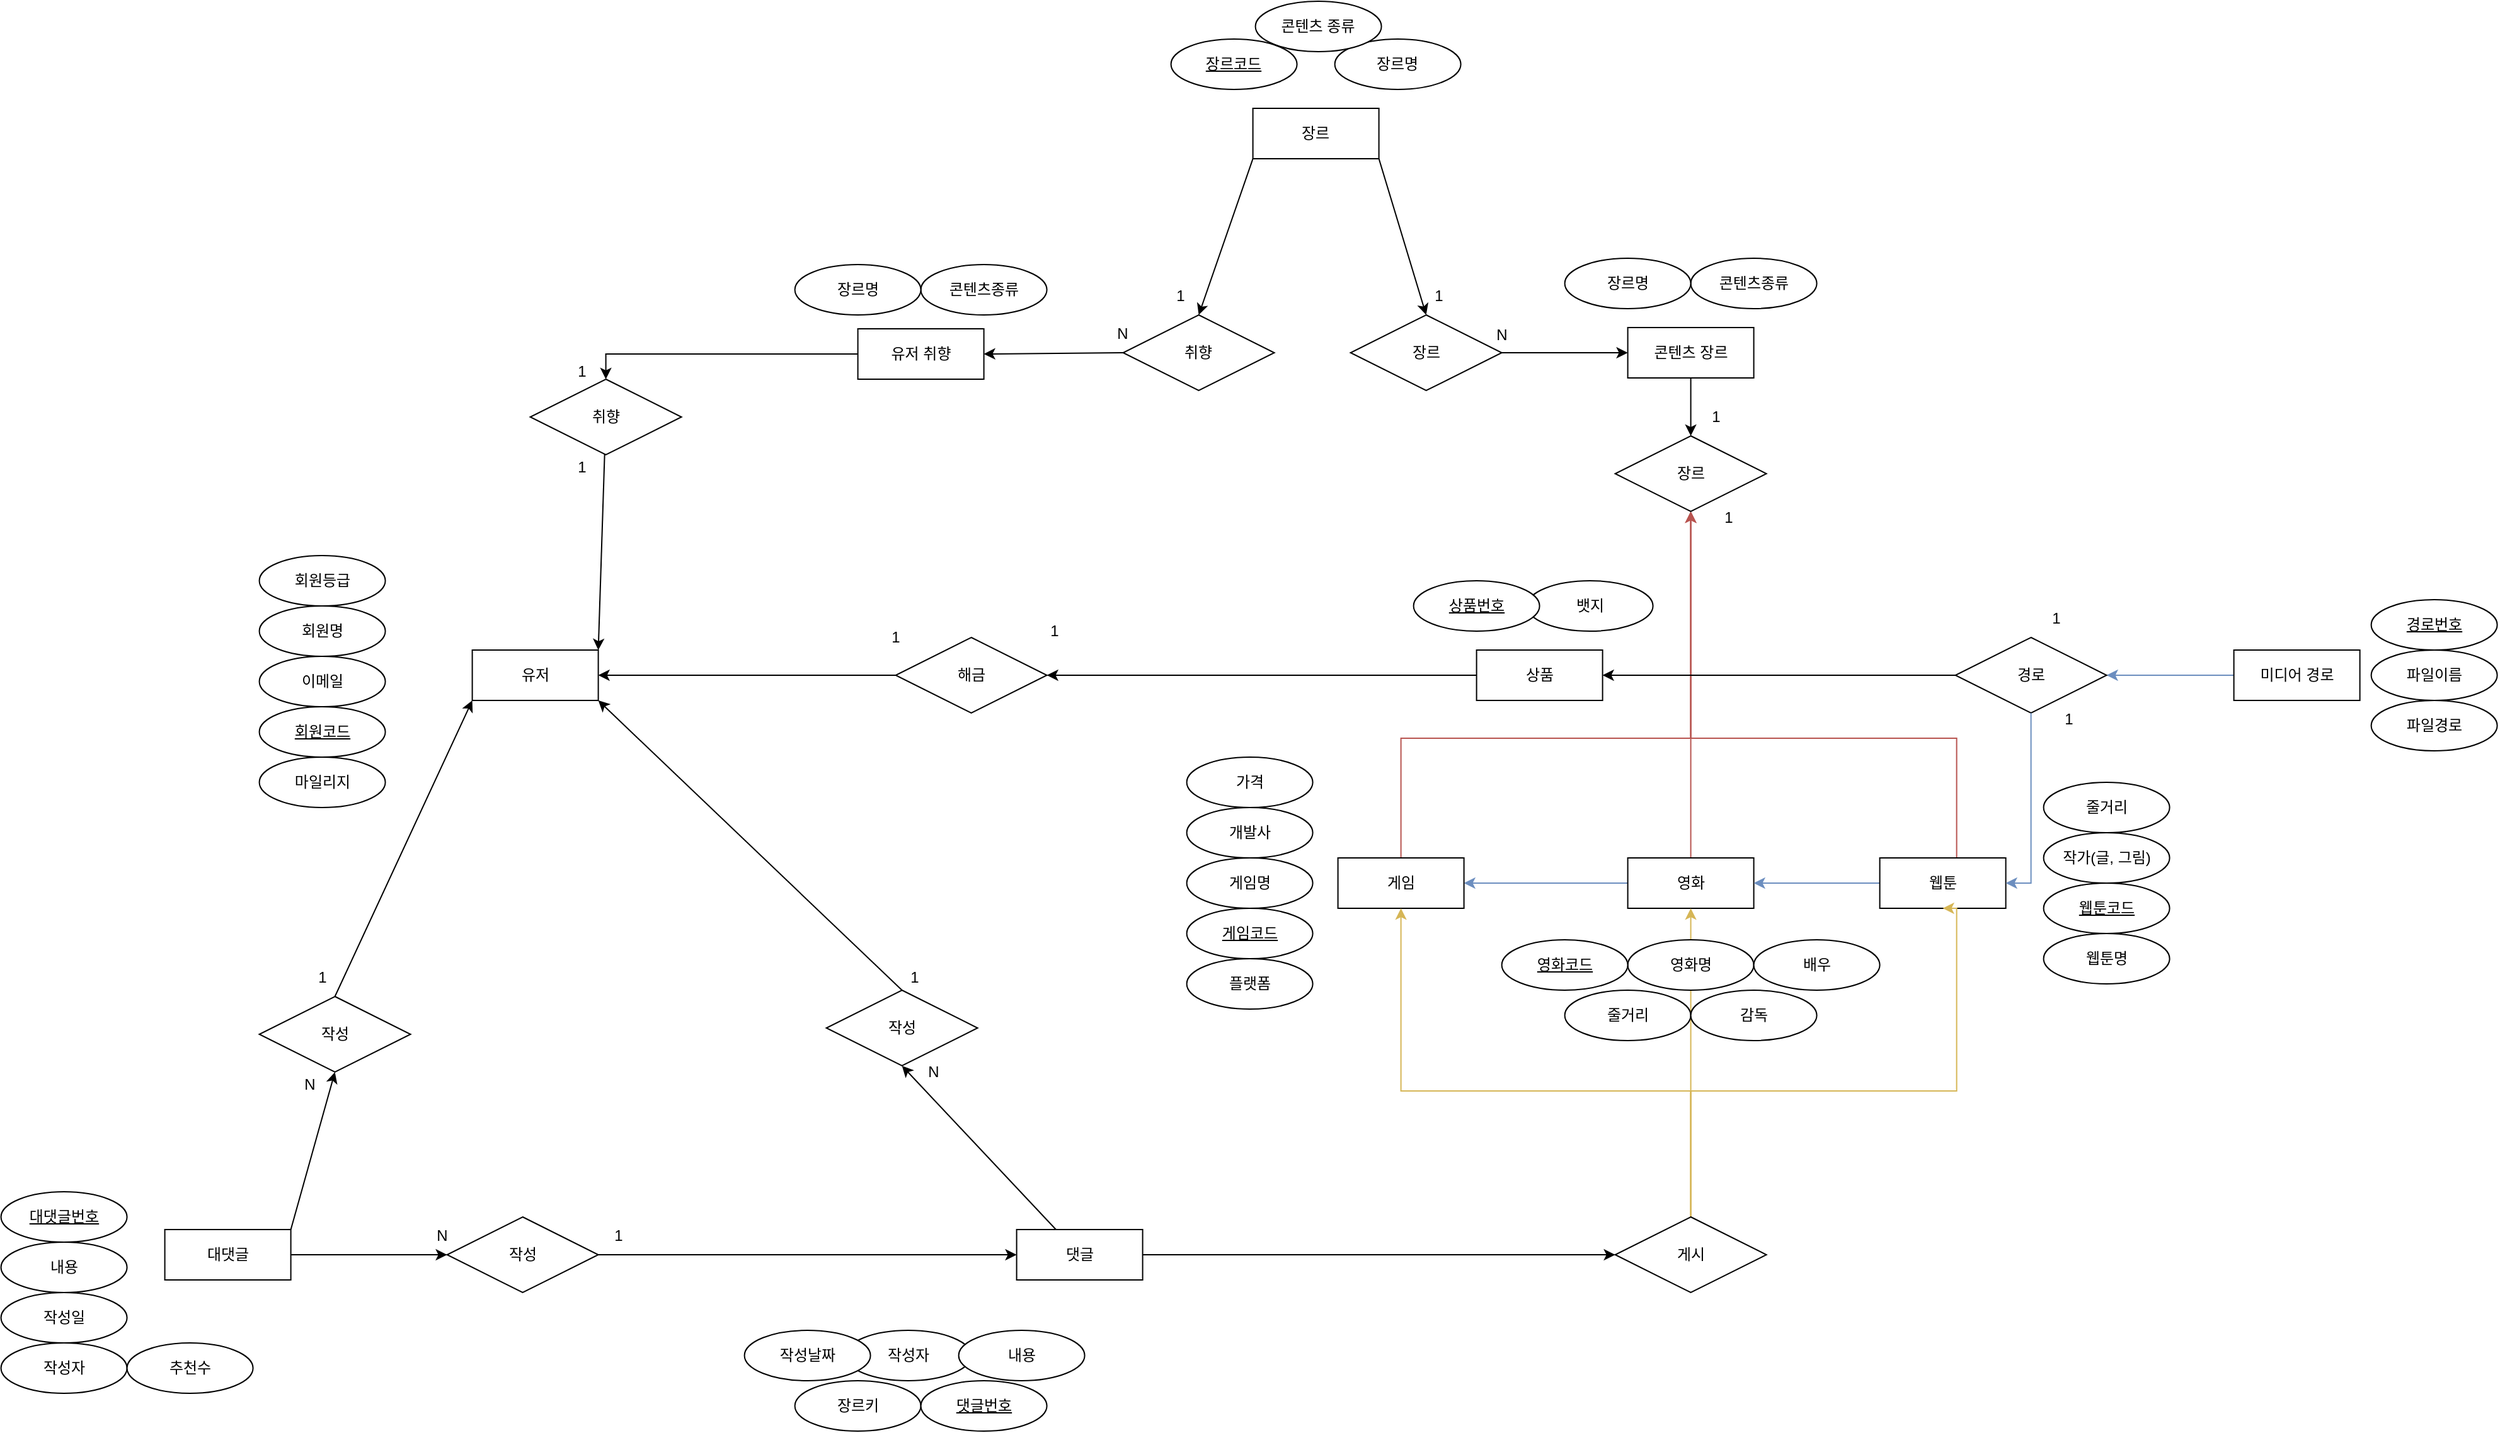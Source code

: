 <mxfile pages="2">
    <diagram name="페이지-1" id="ROTZIbvm8rrGKER9gvJ6">
        <mxGraphModel dx="108" dy="297" grid="1" gridSize="10" guides="1" tooltips="1" connect="1" arrows="1" fold="1" page="1" pageScale="1" pageWidth="827" pageHeight="1169" math="0" shadow="0">
            <root>
                <mxCell id="0"/>
                <mxCell id="1" parent="0"/>
                <mxCell id="WIp5kh_jE5t20tD7Ffrp-1" value="유저" style="whiteSpace=wrap;html=1;align=center;" parent="1" vertex="1">
                    <mxGeometry x="1162.8" y="993" width="100" height="40" as="geometry"/>
                </mxCell>
                <mxCell id="WIp5kh_jE5t20tD7Ffrp-2" style="edgeStyle=none;rounded=0;orthogonalLoop=1;jettySize=auto;html=1;entryX=1;entryY=0.5;entryDx=0;entryDy=0;" parent="1" source="WIp5kh_jE5t20tD7Ffrp-3" target="WIp5kh_jE5t20tD7Ffrp-11" edge="1">
                    <mxGeometry relative="1" as="geometry"/>
                </mxCell>
                <mxCell id="WIp5kh_jE5t20tD7Ffrp-3" value="상품" style="whiteSpace=wrap;html=1;align=center;" parent="1" vertex="1">
                    <mxGeometry x="1959.8" y="993" width="100" height="40" as="geometry"/>
                </mxCell>
                <mxCell id="WIp5kh_jE5t20tD7Ffrp-4" style="edgeStyle=none;rounded=0;orthogonalLoop=1;jettySize=auto;html=1;entryX=0.5;entryY=1;entryDx=0;entryDy=0;" parent="1" source="WIp5kh_jE5t20tD7Ffrp-6" target="WIp5kh_jE5t20tD7Ffrp-15" edge="1">
                    <mxGeometry relative="1" as="geometry"/>
                </mxCell>
                <mxCell id="WIp5kh_jE5t20tD7Ffrp-5" style="edgeStyle=none;rounded=0;orthogonalLoop=1;jettySize=auto;html=1;entryX=0;entryY=0.5;entryDx=0;entryDy=0;exitX=1;exitY=0.5;exitDx=0;exitDy=0;" parent="1" source="WIp5kh_jE5t20tD7Ffrp-6" target="WIp5kh_jE5t20tD7Ffrp-59" edge="1">
                    <mxGeometry relative="1" as="geometry"/>
                </mxCell>
                <mxCell id="WIp5kh_jE5t20tD7Ffrp-6" value="댓글" style="whiteSpace=wrap;html=1;align=center;" parent="1" vertex="1">
                    <mxGeometry x="1594.8" y="1453" width="100" height="40" as="geometry"/>
                </mxCell>
                <mxCell id="WIp5kh_jE5t20tD7Ffrp-7" style="edgeStyle=none;rounded=0;orthogonalLoop=1;jettySize=auto;html=1;entryX=0;entryY=0.5;entryDx=0;entryDy=0;" parent="1" source="WIp5kh_jE5t20tD7Ffrp-9" target="WIp5kh_jE5t20tD7Ffrp-62" edge="1">
                    <mxGeometry relative="1" as="geometry"/>
                </mxCell>
                <mxCell id="WIp5kh_jE5t20tD7Ffrp-8" style="edgeStyle=none;rounded=0;orthogonalLoop=1;jettySize=auto;html=1;entryX=0.5;entryY=1;entryDx=0;entryDy=0;exitX=1;exitY=0;exitDx=0;exitDy=0;" parent="1" source="WIp5kh_jE5t20tD7Ffrp-9" target="WIp5kh_jE5t20tD7Ffrp-13" edge="1">
                    <mxGeometry relative="1" as="geometry"/>
                </mxCell>
                <mxCell id="WIp5kh_jE5t20tD7Ffrp-9" value="대댓글" style="whiteSpace=wrap;html=1;align=center;" parent="1" vertex="1">
                    <mxGeometry x="918.8" y="1453" width="100" height="40" as="geometry"/>
                </mxCell>
                <mxCell id="WIp5kh_jE5t20tD7Ffrp-10" style="edgeStyle=none;rounded=0;orthogonalLoop=1;jettySize=auto;html=1;entryX=1;entryY=0.5;entryDx=0;entryDy=0;" parent="1" source="WIp5kh_jE5t20tD7Ffrp-11" target="WIp5kh_jE5t20tD7Ffrp-1" edge="1">
                    <mxGeometry relative="1" as="geometry"/>
                </mxCell>
                <mxCell id="WIp5kh_jE5t20tD7Ffrp-11" value="해금" style="shape=rhombus;perimeter=rhombusPerimeter;whiteSpace=wrap;html=1;align=center;" parent="1" vertex="1">
                    <mxGeometry x="1498.8" y="983" width="120" height="60" as="geometry"/>
                </mxCell>
                <mxCell id="WIp5kh_jE5t20tD7Ffrp-12" style="edgeStyle=none;rounded=0;orthogonalLoop=1;jettySize=auto;html=1;entryX=0;entryY=1;entryDx=0;entryDy=0;exitX=0.5;exitY=0;exitDx=0;exitDy=0;" parent="1" source="WIp5kh_jE5t20tD7Ffrp-13" target="WIp5kh_jE5t20tD7Ffrp-1" edge="1">
                    <mxGeometry relative="1" as="geometry"/>
                </mxCell>
                <mxCell id="WIp5kh_jE5t20tD7Ffrp-13" value="작성" style="shape=rhombus;perimeter=rhombusPerimeter;whiteSpace=wrap;html=1;align=center;" parent="1" vertex="1">
                    <mxGeometry x="993.8" y="1268" width="120" height="60" as="geometry"/>
                </mxCell>
                <mxCell id="WIp5kh_jE5t20tD7Ffrp-14" style="edgeStyle=none;rounded=0;orthogonalLoop=1;jettySize=auto;html=1;entryX=1;entryY=1;entryDx=0;entryDy=0;exitX=0.5;exitY=0;exitDx=0;exitDy=0;" parent="1" source="WIp5kh_jE5t20tD7Ffrp-15" target="WIp5kh_jE5t20tD7Ffrp-1" edge="1">
                    <mxGeometry relative="1" as="geometry"/>
                </mxCell>
                <mxCell id="WIp5kh_jE5t20tD7Ffrp-15" value="작성" style="shape=rhombus;perimeter=rhombusPerimeter;whiteSpace=wrap;html=1;align=center;" parent="1" vertex="1">
                    <mxGeometry x="1443.8" y="1263" width="120" height="60" as="geometry"/>
                </mxCell>
                <mxCell id="WIp5kh_jE5t20tD7Ffrp-19" value="콘텐츠종류" style="ellipse;whiteSpace=wrap;html=1;align=center;" parent="1" vertex="1">
                    <mxGeometry x="1518.8" y="687" width="100" height="40" as="geometry"/>
                </mxCell>
                <mxCell id="WIp5kh_jE5t20tD7Ffrp-20" value="마일리지" style="ellipse;whiteSpace=wrap;html=1;align=center;" parent="1" vertex="1">
                    <mxGeometry x="993.8" y="1078" width="100" height="40" as="geometry"/>
                </mxCell>
                <mxCell id="WIp5kh_jE5t20tD7Ffrp-21" value="이메일" style="ellipse;whiteSpace=wrap;html=1;align=center;" parent="1" vertex="1">
                    <mxGeometry x="993.8" y="998" width="100" height="40" as="geometry"/>
                </mxCell>
                <mxCell id="WIp5kh_jE5t20tD7Ffrp-22" value="회원명" style="ellipse;whiteSpace=wrap;html=1;align=center;" parent="1" vertex="1">
                    <mxGeometry x="993.8" y="958" width="100" height="40" as="geometry"/>
                </mxCell>
                <mxCell id="WIp5kh_jE5t20tD7Ffrp-24" value="뱃지" style="ellipse;whiteSpace=wrap;html=1;align=center;" parent="1" vertex="1">
                    <mxGeometry x="1999.8" y="938" width="100" height="40" as="geometry"/>
                </mxCell>
                <mxCell id="WIp5kh_jE5t20tD7Ffrp-27" value="내용" style="ellipse;whiteSpace=wrap;html=1;align=center;" parent="1" vertex="1">
                    <mxGeometry x="788.8" y="1463" width="100" height="40" as="geometry"/>
                </mxCell>
                <mxCell id="WIp5kh_jE5t20tD7Ffrp-28" value="작성자" style="ellipse;whiteSpace=wrap;html=1;align=center;" parent="1" vertex="1">
                    <mxGeometry x="788.8" y="1543" width="100" height="40" as="geometry"/>
                </mxCell>
                <mxCell id="WIp5kh_jE5t20tD7Ffrp-29" value="작성일" style="ellipse;whiteSpace=wrap;html=1;align=center;" parent="1" vertex="1">
                    <mxGeometry x="788.8" y="1503" width="100" height="40" as="geometry"/>
                </mxCell>
                <mxCell id="WIp5kh_jE5t20tD7Ffrp-30" value="추천수" style="ellipse;whiteSpace=wrap;html=1;align=center;" parent="1" vertex="1">
                    <mxGeometry x="888.8" y="1543" width="100" height="40" as="geometry"/>
                </mxCell>
                <mxCell id="WIp5kh_jE5t20tD7Ffrp-31" value="작성자" style="ellipse;whiteSpace=wrap;html=1;align=center;" parent="1" vertex="1">
                    <mxGeometry x="1458.8" y="1533" width="100" height="40" as="geometry"/>
                </mxCell>
                <mxCell id="WIp5kh_jE5t20tD7Ffrp-32" value="내용" style="ellipse;whiteSpace=wrap;html=1;align=center;" parent="1" vertex="1">
                    <mxGeometry x="1548.8" y="1533" width="100" height="40" as="geometry"/>
                </mxCell>
                <mxCell id="WIp5kh_jE5t20tD7Ffrp-33" value="작성날짜" style="ellipse;whiteSpace=wrap;html=1;align=center;" parent="1" vertex="1">
                    <mxGeometry x="1378.8" y="1533" width="100" height="40" as="geometry"/>
                </mxCell>
                <mxCell id="WIp5kh_jE5t20tD7Ffrp-42" value="1" style="text;html=1;align=center;verticalAlign=middle;whiteSpace=wrap;rounded=0;" parent="1" vertex="1">
                    <mxGeometry x="1013.8" y="1238" width="60" height="30" as="geometry"/>
                </mxCell>
                <mxCell id="WIp5kh_jE5t20tD7Ffrp-43" value="N" style="text;html=1;align=center;verticalAlign=middle;whiteSpace=wrap;rounded=0;" parent="1" vertex="1">
                    <mxGeometry x="1003.8" y="1323" width="60" height="30" as="geometry"/>
                </mxCell>
                <mxCell id="WIp5kh_jE5t20tD7Ffrp-44" value="1" style="text;html=1;align=center;verticalAlign=middle;whiteSpace=wrap;rounded=0;" parent="1" vertex="1">
                    <mxGeometry x="1483.8" y="1238" width="60" height="30" as="geometry"/>
                </mxCell>
                <mxCell id="WIp5kh_jE5t20tD7Ffrp-45" value="N" style="text;html=1;align=center;verticalAlign=middle;whiteSpace=wrap;rounded=0;" parent="1" vertex="1">
                    <mxGeometry x="1498.8" y="1313" width="60" height="30" as="geometry"/>
                </mxCell>
                <mxCell id="WIp5kh_jE5t20tD7Ffrp-46" value="1" style="text;html=1;align=center;verticalAlign=middle;whiteSpace=wrap;rounded=0;" parent="1" vertex="1">
                    <mxGeometry x="1219.8" y="833" width="60" height="30" as="geometry"/>
                </mxCell>
                <mxCell id="WIp5kh_jE5t20tD7Ffrp-48" style="edgeStyle=orthogonalEdgeStyle;rounded=0;orthogonalLoop=1;jettySize=auto;html=1;entryX=0.5;entryY=1;entryDx=0;entryDy=0;fillColor=#f8cecc;strokeColor=#b85450;" parent="1" source="WIp5kh_jE5t20tD7Ffrp-50" target="WIp5kh_jE5t20tD7Ffrp-101" edge="1">
                    <mxGeometry relative="1" as="geometry"/>
                </mxCell>
                <mxCell id="WIp5kh_jE5t20tD7Ffrp-49" style="edgeStyle=orthogonalEdgeStyle;rounded=0;orthogonalLoop=1;jettySize=auto;html=1;entryX=1;entryY=0.5;entryDx=0;entryDy=0;fillColor=#dae8fc;strokeColor=#6c8ebf;" parent="1" source="WIp5kh_jE5t20tD7Ffrp-50" target="WIp5kh_jE5t20tD7Ffrp-52" edge="1">
                    <mxGeometry relative="1" as="geometry"/>
                </mxCell>
                <mxCell id="WIp5kh_jE5t20tD7Ffrp-50" value="영화" style="whiteSpace=wrap;html=1;align=center;" parent="1" vertex="1">
                    <mxGeometry x="2079.8" y="1158" width="100" height="40" as="geometry"/>
                </mxCell>
                <mxCell id="WIp5kh_jE5t20tD7Ffrp-51" style="edgeStyle=orthogonalEdgeStyle;rounded=0;orthogonalLoop=1;jettySize=auto;html=1;entryX=0.5;entryY=1;entryDx=0;entryDy=0;fillColor=#f8cecc;strokeColor=#b85450;" parent="1" source="WIp5kh_jE5t20tD7Ffrp-52" target="WIp5kh_jE5t20tD7Ffrp-101" edge="1">
                    <mxGeometry relative="1" as="geometry">
                        <Array as="points">
                            <mxPoint x="1899.8" y="1063"/>
                            <mxPoint x="2129.8" y="1063"/>
                        </Array>
                    </mxGeometry>
                </mxCell>
                <mxCell id="WIp5kh_jE5t20tD7Ffrp-52" value="게임" style="whiteSpace=wrap;html=1;align=center;" parent="1" vertex="1">
                    <mxGeometry x="1849.8" y="1158" width="100" height="40" as="geometry"/>
                </mxCell>
                <mxCell id="WIp5kh_jE5t20tD7Ffrp-53" style="edgeStyle=orthogonalEdgeStyle;rounded=0;orthogonalLoop=1;jettySize=auto;html=1;entryX=0.5;entryY=1;entryDx=0;entryDy=0;fillColor=#f8cecc;strokeColor=#b85450;" parent="1" source="WIp5kh_jE5t20tD7Ffrp-55" target="WIp5kh_jE5t20tD7Ffrp-101" edge="1">
                    <mxGeometry relative="1" as="geometry">
                        <Array as="points">
                            <mxPoint x="2340.8" y="1063"/>
                            <mxPoint x="2129.8" y="1063"/>
                        </Array>
                    </mxGeometry>
                </mxCell>
                <mxCell id="WIp5kh_jE5t20tD7Ffrp-54" style="edgeStyle=orthogonalEdgeStyle;rounded=0;orthogonalLoop=1;jettySize=auto;html=1;entryX=1;entryY=0.5;entryDx=0;entryDy=0;fillColor=#dae8fc;strokeColor=#6c8ebf;" parent="1" source="WIp5kh_jE5t20tD7Ffrp-55" target="WIp5kh_jE5t20tD7Ffrp-50" edge="1">
                    <mxGeometry relative="1" as="geometry"/>
                </mxCell>
                <mxCell id="WIp5kh_jE5t20tD7Ffrp-55" value="웹툰" style="whiteSpace=wrap;html=1;align=center;" parent="1" vertex="1">
                    <mxGeometry x="2279.8" y="1158" width="100" height="40" as="geometry"/>
                </mxCell>
                <mxCell id="WIp5kh_jE5t20tD7Ffrp-56" style="edgeStyle=orthogonalEdgeStyle;rounded=0;orthogonalLoop=1;jettySize=auto;html=1;entryX=0.5;entryY=1;entryDx=0;entryDy=0;fillColor=#fff2cc;strokeColor=#d6b656;" parent="1" source="WIp5kh_jE5t20tD7Ffrp-59" target="WIp5kh_jE5t20tD7Ffrp-50" edge="1">
                    <mxGeometry relative="1" as="geometry"/>
                </mxCell>
                <mxCell id="WIp5kh_jE5t20tD7Ffrp-57" style="edgeStyle=orthogonalEdgeStyle;rounded=0;orthogonalLoop=1;jettySize=auto;html=1;entryX=0.5;entryY=1;entryDx=0;entryDy=0;fillColor=#fff2cc;strokeColor=#d6b656;" parent="1" source="WIp5kh_jE5t20tD7Ffrp-59" target="WIp5kh_jE5t20tD7Ffrp-52" edge="1">
                    <mxGeometry relative="1" as="geometry">
                        <Array as="points">
                            <mxPoint x="2129.8" y="1343"/>
                            <mxPoint x="1899.8" y="1343"/>
                        </Array>
                    </mxGeometry>
                </mxCell>
                <mxCell id="WIp5kh_jE5t20tD7Ffrp-58" style="edgeStyle=orthogonalEdgeStyle;rounded=0;orthogonalLoop=1;jettySize=auto;html=1;entryX=0.5;entryY=1;entryDx=0;entryDy=0;fillColor=#fff2cc;strokeColor=#d6b656;" parent="1" source="WIp5kh_jE5t20tD7Ffrp-59" target="WIp5kh_jE5t20tD7Ffrp-55" edge="1">
                    <mxGeometry relative="1" as="geometry">
                        <Array as="points">
                            <mxPoint x="2129.8" y="1343"/>
                            <mxPoint x="2340.8" y="1343"/>
                        </Array>
                    </mxGeometry>
                </mxCell>
                <mxCell id="WIp5kh_jE5t20tD7Ffrp-59" value="게시" style="shape=rhombus;perimeter=rhombusPerimeter;whiteSpace=wrap;html=1;align=center;" parent="1" vertex="1">
                    <mxGeometry x="2069.8" y="1443" width="120" height="60" as="geometry"/>
                </mxCell>
                <mxCell id="WIp5kh_jE5t20tD7Ffrp-60" value="장르키" style="ellipse;whiteSpace=wrap;html=1;align=center;" parent="1" vertex="1">
                    <mxGeometry x="1418.8" y="1573" width="100" height="40" as="geometry"/>
                </mxCell>
                <mxCell id="WIp5kh_jE5t20tD7Ffrp-61" style="edgeStyle=orthogonalEdgeStyle;rounded=0;orthogonalLoop=1;jettySize=auto;html=1;exitX=1;exitY=0.5;exitDx=0;exitDy=0;" parent="1" source="WIp5kh_jE5t20tD7Ffrp-62" target="WIp5kh_jE5t20tD7Ffrp-6" edge="1">
                    <mxGeometry relative="1" as="geometry"/>
                </mxCell>
                <mxCell id="WIp5kh_jE5t20tD7Ffrp-62" value="작성" style="shape=rhombus;perimeter=rhombusPerimeter;whiteSpace=wrap;html=1;align=center;" parent="1" vertex="1">
                    <mxGeometry x="1142.8" y="1443" width="120" height="60" as="geometry"/>
                </mxCell>
                <mxCell id="WIp5kh_jE5t20tD7Ffrp-63" style="edgeStyle=orthogonalEdgeStyle;rounded=0;orthogonalLoop=1;jettySize=auto;html=1;entryX=1;entryY=0.5;entryDx=0;entryDy=0;fillColor=#dae8fc;strokeColor=#6c8ebf;" parent="1" source="WIp5kh_jE5t20tD7Ffrp-64" target="WIp5kh_jE5t20tD7Ffrp-111" edge="1">
                    <mxGeometry relative="1" as="geometry"/>
                </mxCell>
                <mxCell id="WIp5kh_jE5t20tD7Ffrp-64" value="미디어 경로" style="whiteSpace=wrap;html=1;align=center;" parent="1" vertex="1">
                    <mxGeometry x="2560.8" y="993" width="100" height="40" as="geometry"/>
                </mxCell>
                <mxCell id="WIp5kh_jE5t20tD7Ffrp-65" value="회원코드" style="ellipse;whiteSpace=wrap;html=1;align=center;fontStyle=4;" parent="1" vertex="1">
                    <mxGeometry x="993.8" y="1038" width="100" height="40" as="geometry"/>
                </mxCell>
                <mxCell id="WIp5kh_jE5t20tD7Ffrp-67" value="상품번호" style="ellipse;whiteSpace=wrap;html=1;align=center;fontStyle=4;" parent="1" vertex="1">
                    <mxGeometry x="1909.8" y="938" width="100" height="40" as="geometry"/>
                </mxCell>
                <mxCell id="WIp5kh_jE5t20tD7Ffrp-68" value="영화명" style="ellipse;whiteSpace=wrap;html=1;align=center;" parent="1" vertex="1">
                    <mxGeometry x="2079.8" y="1223" width="100" height="40" as="geometry"/>
                </mxCell>
                <mxCell id="WIp5kh_jE5t20tD7Ffrp-69" value="배우" style="ellipse;whiteSpace=wrap;html=1;align=center;" parent="1" vertex="1">
                    <mxGeometry x="2179.8" y="1223" width="100" height="40" as="geometry"/>
                </mxCell>
                <mxCell id="WIp5kh_jE5t20tD7Ffrp-70" value="웹툰명" style="ellipse;whiteSpace=wrap;html=1;align=center;" parent="1" vertex="1">
                    <mxGeometry x="2409.8" y="1218" width="100" height="40" as="geometry"/>
                </mxCell>
                <mxCell id="WIp5kh_jE5t20tD7Ffrp-71" value="작가(글, 그림)" style="ellipse;whiteSpace=wrap;html=1;align=center;" parent="1" vertex="1">
                    <mxGeometry x="2409.8" y="1138" width="100" height="40" as="geometry"/>
                </mxCell>
                <mxCell id="WIp5kh_jE5t20tD7Ffrp-72" value="줄거리" style="ellipse;whiteSpace=wrap;html=1;align=center;" parent="1" vertex="1">
                    <mxGeometry x="2409.8" y="1098" width="100" height="40" as="geometry"/>
                </mxCell>
                <mxCell id="WIp5kh_jE5t20tD7Ffrp-73" value="게임명" style="ellipse;whiteSpace=wrap;html=1;align=center;" parent="1" vertex="1">
                    <mxGeometry x="1729.8" y="1158" width="100" height="40" as="geometry"/>
                </mxCell>
                <mxCell id="WIp5kh_jE5t20tD7Ffrp-74" value="개발사" style="ellipse;whiteSpace=wrap;html=1;align=center;" parent="1" vertex="1">
                    <mxGeometry x="1729.8" y="1118" width="100" height="40" as="geometry"/>
                </mxCell>
                <mxCell id="WIp5kh_jE5t20tD7Ffrp-75" value="가격" style="ellipse;whiteSpace=wrap;html=1;align=center;" parent="1" vertex="1">
                    <mxGeometry x="1729.8" y="1078" width="100" height="40" as="geometry"/>
                </mxCell>
                <mxCell id="WIp5kh_jE5t20tD7Ffrp-76" value="플랫폼" style="ellipse;whiteSpace=wrap;html=1;align=center;" parent="1" vertex="1">
                    <mxGeometry x="1729.8" y="1238" width="100" height="40" as="geometry"/>
                </mxCell>
                <mxCell id="WIp5kh_jE5t20tD7Ffrp-77" value="대댓글번호" style="ellipse;whiteSpace=wrap;html=1;align=center;fontStyle=4;" parent="1" vertex="1">
                    <mxGeometry x="788.8" y="1423" width="100" height="40" as="geometry"/>
                </mxCell>
                <mxCell id="WIp5kh_jE5t20tD7Ffrp-78" value="댓글번호" style="ellipse;whiteSpace=wrap;html=1;align=center;fontStyle=4;" parent="1" vertex="1">
                    <mxGeometry x="1518.8" y="1573" width="100" height="40" as="geometry"/>
                </mxCell>
                <mxCell id="WIp5kh_jE5t20tD7Ffrp-79" value="N" style="text;html=1;align=center;verticalAlign=middle;whiteSpace=wrap;rounded=0;" parent="1" vertex="1">
                    <mxGeometry x="1108.8" y="1443" width="60" height="30" as="geometry"/>
                </mxCell>
                <mxCell id="WIp5kh_jE5t20tD7Ffrp-80" value="1" style="text;html=1;align=center;verticalAlign=middle;whiteSpace=wrap;rounded=0;" parent="1" vertex="1">
                    <mxGeometry x="1248.8" y="1443" width="60" height="30" as="geometry"/>
                </mxCell>
                <mxCell id="WIp5kh_jE5t20tD7Ffrp-81" value="영화코드" style="ellipse;whiteSpace=wrap;html=1;align=center;fontStyle=4;" parent="1" vertex="1">
                    <mxGeometry x="1979.8" y="1223" width="100" height="40" as="geometry"/>
                </mxCell>
                <mxCell id="WIp5kh_jE5t20tD7Ffrp-82" value="게임코드" style="ellipse;whiteSpace=wrap;html=1;align=center;fontStyle=4;" parent="1" vertex="1">
                    <mxGeometry x="1729.8" y="1198" width="100" height="40" as="geometry"/>
                </mxCell>
                <mxCell id="WIp5kh_jE5t20tD7Ffrp-83" style="edgeStyle=none;rounded=0;orthogonalLoop=1;jettySize=auto;html=1;entryX=0.5;entryY=0;entryDx=0;entryDy=0;exitX=0;exitY=1;exitDx=0;exitDy=0;" parent="1" source="WIp5kh_jE5t20tD7Ffrp-85" target="WIp5kh_jE5t20tD7Ffrp-104" edge="1">
                    <mxGeometry relative="1" as="geometry"/>
                </mxCell>
                <mxCell id="WIp5kh_jE5t20tD7Ffrp-84" style="edgeStyle=none;rounded=0;orthogonalLoop=1;jettySize=auto;html=1;entryX=0.5;entryY=0;entryDx=0;entryDy=0;exitX=1;exitY=1;exitDx=0;exitDy=0;" parent="1" source="WIp5kh_jE5t20tD7Ffrp-85" target="WIp5kh_jE5t20tD7Ffrp-107" edge="1">
                    <mxGeometry relative="1" as="geometry"/>
                </mxCell>
                <mxCell id="WIp5kh_jE5t20tD7Ffrp-85" value="장르" style="whiteSpace=wrap;html=1;align=center;" parent="1" vertex="1">
                    <mxGeometry x="1782.3" y="563" width="100" height="40" as="geometry"/>
                </mxCell>
                <mxCell id="WIp5kh_jE5t20tD7Ffrp-86" style="edgeStyle=none;rounded=0;orthogonalLoop=1;jettySize=auto;html=1;entryX=1;entryY=0;entryDx=0;entryDy=0;" parent="1" source="WIp5kh_jE5t20tD7Ffrp-87" target="WIp5kh_jE5t20tD7Ffrp-1" edge="1">
                    <mxGeometry relative="1" as="geometry">
                        <mxPoint x="1329.8" y="983" as="targetPoint"/>
                    </mxGeometry>
                </mxCell>
                <mxCell id="WIp5kh_jE5t20tD7Ffrp-87" value="취향" style="shape=rhombus;perimeter=rhombusPerimeter;whiteSpace=wrap;html=1;align=center;" parent="1" vertex="1">
                    <mxGeometry x="1208.8" y="778" width="120" height="60" as="geometry"/>
                </mxCell>
                <mxCell id="WIp5kh_jE5t20tD7Ffrp-88" value="장르명" style="ellipse;whiteSpace=wrap;html=1;align=center;" parent="1" vertex="1">
                    <mxGeometry x="1847.3" y="508" width="100" height="40" as="geometry"/>
                </mxCell>
                <mxCell id="WIp5kh_jE5t20tD7Ffrp-89" value="장르코드" style="ellipse;whiteSpace=wrap;html=1;align=center;fontStyle=4;" parent="1" vertex="1">
                    <mxGeometry x="1717.3" y="508" width="100" height="40" as="geometry"/>
                </mxCell>
                <mxCell id="WIp5kh_jE5t20tD7Ffrp-90" value="콘텐츠 종류" style="ellipse;whiteSpace=wrap;html=1;align=center;" parent="1" vertex="1">
                    <mxGeometry x="1784.3" y="478" width="100" height="40" as="geometry"/>
                </mxCell>
                <mxCell id="WIp5kh_jE5t20tD7Ffrp-91" style="edgeStyle=orthogonalEdgeStyle;rounded=0;orthogonalLoop=1;jettySize=auto;html=1;entryX=0.5;entryY=0;entryDx=0;entryDy=0;" parent="1" source="WIp5kh_jE5t20tD7Ffrp-92" target="WIp5kh_jE5t20tD7Ffrp-87" edge="1">
                    <mxGeometry relative="1" as="geometry"/>
                </mxCell>
                <mxCell id="WIp5kh_jE5t20tD7Ffrp-92" value="유저 취향" style="whiteSpace=wrap;html=1;align=center;" parent="1" vertex="1">
                    <mxGeometry x="1468.8" y="738" width="100" height="40" as="geometry"/>
                </mxCell>
                <mxCell id="WIp5kh_jE5t20tD7Ffrp-93" style="edgeStyle=none;rounded=0;orthogonalLoop=1;jettySize=auto;html=1;" parent="1" source="WIp5kh_jE5t20tD7Ffrp-94" target="WIp5kh_jE5t20tD7Ffrp-101" edge="1">
                    <mxGeometry relative="1" as="geometry"/>
                </mxCell>
                <mxCell id="WIp5kh_jE5t20tD7Ffrp-94" value="콘텐츠 장르" style="whiteSpace=wrap;html=1;align=center;" parent="1" vertex="1">
                    <mxGeometry x="2079.8" y="737" width="100" height="40" as="geometry"/>
                </mxCell>
                <mxCell id="WIp5kh_jE5t20tD7Ffrp-95" style="edgeStyle=none;rounded=0;orthogonalLoop=1;jettySize=auto;html=1;entryX=1;entryY=0.5;entryDx=0;entryDy=0;exitX=0;exitY=0.5;exitDx=0;exitDy=0;" parent="1" source="WIp5kh_jE5t20tD7Ffrp-104" target="WIp5kh_jE5t20tD7Ffrp-92" edge="1">
                    <mxGeometry relative="1" as="geometry">
                        <mxPoint x="1679.8" y="717" as="sourcePoint"/>
                    </mxGeometry>
                </mxCell>
                <mxCell id="WIp5kh_jE5t20tD7Ffrp-96" value="웹툰코드" style="ellipse;whiteSpace=wrap;html=1;align=center;fontStyle=4;" parent="1" vertex="1">
                    <mxGeometry x="2409.8" y="1178" width="100" height="40" as="geometry"/>
                </mxCell>
                <mxCell id="WIp5kh_jE5t20tD7Ffrp-97" style="edgeStyle=none;rounded=0;orthogonalLoop=1;jettySize=auto;html=1;exitX=1;exitY=0.5;exitDx=0;exitDy=0;entryX=0;entryY=0.5;entryDx=0;entryDy=0;" parent="1" source="WIp5kh_jE5t20tD7Ffrp-107" target="WIp5kh_jE5t20tD7Ffrp-94" edge="1">
                    <mxGeometry relative="1" as="geometry">
                        <mxPoint x="2138.8" y="743" as="targetPoint"/>
                    </mxGeometry>
                </mxCell>
                <mxCell id="WIp5kh_jE5t20tD7Ffrp-98" value="1" style="text;html=1;align=center;verticalAlign=middle;whiteSpace=wrap;rounded=0;" parent="1" vertex="1">
                    <mxGeometry x="1594.8" y="963" width="60" height="30" as="geometry"/>
                </mxCell>
                <mxCell id="WIp5kh_jE5t20tD7Ffrp-99" value="1" style="text;html=1;align=center;verticalAlign=middle;whiteSpace=wrap;rounded=0;" parent="1" vertex="1">
                    <mxGeometry x="1468.8" y="968" width="60" height="30" as="geometry"/>
                </mxCell>
                <mxCell id="WIp5kh_jE5t20tD7Ffrp-100" value="" style="group" parent="1" vertex="1" connectable="0">
                    <mxGeometry x="2069.8" y="793" width="120" height="110" as="geometry"/>
                </mxCell>
                <mxCell id="WIp5kh_jE5t20tD7Ffrp-101" value="장르" style="shape=rhombus;perimeter=rhombusPerimeter;whiteSpace=wrap;html=1;align=center;" parent="WIp5kh_jE5t20tD7Ffrp-100" vertex="1">
                    <mxGeometry y="30" width="120" height="60" as="geometry"/>
                </mxCell>
                <mxCell id="WIp5kh_jE5t20tD7Ffrp-102" value="1" style="text;html=1;align=center;verticalAlign=middle;whiteSpace=wrap;rounded=0;" parent="WIp5kh_jE5t20tD7Ffrp-100" vertex="1">
                    <mxGeometry x="50" width="60" height="30" as="geometry"/>
                </mxCell>
                <mxCell id="WIp5kh_jE5t20tD7Ffrp-103" value="1" style="text;html=1;align=center;verticalAlign=middle;whiteSpace=wrap;rounded=0;" parent="WIp5kh_jE5t20tD7Ffrp-100" vertex="1">
                    <mxGeometry x="60" y="80" width="60" height="30" as="geometry"/>
                </mxCell>
                <mxCell id="WIp5kh_jE5t20tD7Ffrp-104" value="취향" style="shape=rhombus;perimeter=rhombusPerimeter;whiteSpace=wrap;html=1;align=center;" parent="1" vertex="1">
                    <mxGeometry x="1679.3" y="727" width="120" height="60" as="geometry"/>
                </mxCell>
                <mxCell id="WIp5kh_jE5t20tD7Ffrp-105" value="1" style="text;html=1;align=center;verticalAlign=middle;whiteSpace=wrap;rounded=0;" parent="1" vertex="1">
                    <mxGeometry x="1694.8" y="697" width="60" height="30" as="geometry"/>
                </mxCell>
                <mxCell id="WIp5kh_jE5t20tD7Ffrp-106" value="N" style="text;html=1;align=center;verticalAlign=middle;whiteSpace=wrap;rounded=0;" parent="1" vertex="1">
                    <mxGeometry x="1648.8" y="727" width="60" height="30" as="geometry"/>
                </mxCell>
                <mxCell id="WIp5kh_jE5t20tD7Ffrp-107" value="장르" style="shape=rhombus;perimeter=rhombusPerimeter;whiteSpace=wrap;html=1;align=center;" parent="1" vertex="1">
                    <mxGeometry x="1859.8" y="727" width="120" height="60" as="geometry"/>
                </mxCell>
                <mxCell id="WIp5kh_jE5t20tD7Ffrp-108" value="1" style="text;html=1;align=center;verticalAlign=middle;whiteSpace=wrap;rounded=0;" parent="1" vertex="1">
                    <mxGeometry x="1899.8" y="697" width="60" height="30" as="geometry"/>
                </mxCell>
                <mxCell id="WIp5kh_jE5t20tD7Ffrp-109" value="N" style="text;html=1;align=center;verticalAlign=middle;whiteSpace=wrap;rounded=0;" parent="1" vertex="1">
                    <mxGeometry x="1949.8" y="728" width="60" height="30" as="geometry"/>
                </mxCell>
                <mxCell id="WIp5kh_jE5t20tD7Ffrp-110" value="" style="group" parent="1" vertex="1" connectable="0">
                    <mxGeometry x="2339.8" y="953" width="120" height="110" as="geometry"/>
                </mxCell>
                <mxCell id="WIp5kh_jE5t20tD7Ffrp-111" value="경로" style="shape=rhombus;perimeter=rhombusPerimeter;whiteSpace=wrap;html=1;align=center;" parent="WIp5kh_jE5t20tD7Ffrp-110" vertex="1">
                    <mxGeometry y="30" width="120" height="60" as="geometry"/>
                </mxCell>
                <mxCell id="WIp5kh_jE5t20tD7Ffrp-112" value="1" style="text;html=1;align=center;verticalAlign=middle;whiteSpace=wrap;rounded=0;" parent="WIp5kh_jE5t20tD7Ffrp-110" vertex="1">
                    <mxGeometry x="50" width="60" height="30" as="geometry"/>
                </mxCell>
                <mxCell id="WIp5kh_jE5t20tD7Ffrp-113" value="1" style="text;html=1;align=center;verticalAlign=middle;whiteSpace=wrap;rounded=0;" parent="WIp5kh_jE5t20tD7Ffrp-110" vertex="1">
                    <mxGeometry x="60" y="80" width="60" height="30" as="geometry"/>
                </mxCell>
                <mxCell id="WIp5kh_jE5t20tD7Ffrp-114" style="edgeStyle=orthogonalEdgeStyle;rounded=0;orthogonalLoop=1;jettySize=auto;html=1;entryX=1;entryY=0.5;entryDx=0;entryDy=0;fillColor=#dae8fc;strokeColor=#6c8ebf;" parent="1" source="WIp5kh_jE5t20tD7Ffrp-111" target="WIp5kh_jE5t20tD7Ffrp-55" edge="1">
                    <mxGeometry relative="1" as="geometry"/>
                </mxCell>
                <mxCell id="WIp5kh_jE5t20tD7Ffrp-115" style="edgeStyle=orthogonalEdgeStyle;rounded=0;orthogonalLoop=1;jettySize=auto;html=1;entryX=1;entryY=0.5;entryDx=0;entryDy=0;" parent="1" source="WIp5kh_jE5t20tD7Ffrp-111" target="WIp5kh_jE5t20tD7Ffrp-3" edge="1">
                    <mxGeometry relative="1" as="geometry">
                        <Array as="points">
                            <mxPoint x="2269.8" y="1013"/>
                            <mxPoint x="2269.8" y="1013"/>
                        </Array>
                    </mxGeometry>
                </mxCell>
                <mxCell id="WIp5kh_jE5t20tD7Ffrp-116" value="파일이름" style="ellipse;whiteSpace=wrap;html=1;align=center;" parent="1" vertex="1">
                    <mxGeometry x="2669.8" y="993" width="100" height="40" as="geometry"/>
                </mxCell>
                <mxCell id="WIp5kh_jE5t20tD7Ffrp-117" value="경로번호" style="ellipse;whiteSpace=wrap;html=1;align=center;fontStyle=4;" parent="1" vertex="1">
                    <mxGeometry x="2669.8" y="953" width="100" height="40" as="geometry"/>
                </mxCell>
                <mxCell id="WIp5kh_jE5t20tD7Ffrp-118" value="파일경로" style="ellipse;whiteSpace=wrap;html=1;align=center;" parent="1" vertex="1">
                    <mxGeometry x="2669.8" y="1033" width="100" height="40" as="geometry"/>
                </mxCell>
                <mxCell id="WIp5kh_jE5t20tD7Ffrp-120" value="콘텐츠종류" style="ellipse;whiteSpace=wrap;html=1;align=center;" parent="1" vertex="1">
                    <mxGeometry x="2129.8" y="682" width="100" height="40" as="geometry"/>
                </mxCell>
                <mxCell id="hpuPmGb2xpUNbvtJzMHl-1" value="회원등급" style="ellipse;whiteSpace=wrap;html=1;align=center;" parent="1" vertex="1">
                    <mxGeometry x="993.8" y="918" width="100" height="40" as="geometry"/>
                </mxCell>
                <mxCell id="hpuPmGb2xpUNbvtJzMHl-3" value="1" style="text;html=1;align=center;verticalAlign=middle;whiteSpace=wrap;rounded=0;" parent="1" vertex="1">
                    <mxGeometry x="1219.8" y="757" width="60" height="30" as="geometry"/>
                </mxCell>
                <mxCell id="KKgKCfSw52029NsnKBtO-1" value="장르명" style="ellipse;whiteSpace=wrap;html=1;align=center;" parent="1" vertex="1">
                    <mxGeometry x="1418.8" y="687" width="100" height="40" as="geometry"/>
                </mxCell>
                <mxCell id="KKgKCfSw52029NsnKBtO-2" value="장르명" style="ellipse;whiteSpace=wrap;html=1;align=center;" parent="1" vertex="1">
                    <mxGeometry x="2029.8" y="682" width="100" height="40" as="geometry"/>
                </mxCell>
                <mxCell id="KKgKCfSw52029NsnKBtO-3" value="줄거리" style="ellipse;whiteSpace=wrap;html=1;align=center;" parent="1" vertex="1">
                    <mxGeometry x="2029.8" y="1263" width="100" height="40" as="geometry"/>
                </mxCell>
                <mxCell id="vciFRc02xjr170wM93CZ-1" value="감독" style="ellipse;whiteSpace=wrap;html=1;align=center;" parent="1" vertex="1">
                    <mxGeometry x="2129.8" y="1263" width="100" height="40" as="geometry"/>
                </mxCell>
            </root>
        </mxGraphModel>
    </diagram>
    <diagram name="페이지-2" id="cMk7n5Z5VNrPPeYAKyKy">
        <mxGraphModel dx="710" dy="563" grid="1" gridSize="10" guides="1" tooltips="1" connect="1" arrows="1" fold="1" page="1" pageScale="1" pageWidth="827" pageHeight="1169" math="0" shadow="0">
            <root>
                <mxCell id="0"/>
                <mxCell id="1" parent="0"/>
                <mxCell id="TikH2mouzczNRT9Rnf8L-19" value="유저" style="shape=table;startSize=30;container=1;collapsible=1;childLayout=tableLayout;fixedRows=1;rowLines=0;fontStyle=1;align=center;resizeLast=1;html=1;whiteSpace=wrap;" parent="1" vertex="1">
                    <mxGeometry x="470" y="1154" width="180" height="180" as="geometry"/>
                </mxCell>
                <mxCell id="TikH2mouzczNRT9Rnf8L-20" value="" style="shape=tableRow;horizontal=0;startSize=0;swimlaneHead=0;swimlaneBody=0;fillColor=none;collapsible=0;dropTarget=0;points=[[0,0.5],[1,0.5]];portConstraint=eastwest;top=0;left=0;right=0;bottom=0;html=1;" parent="TikH2mouzczNRT9Rnf8L-19" vertex="1">
                    <mxGeometry y="30" width="180" height="30" as="geometry"/>
                </mxCell>
                <mxCell id="TikH2mouzczNRT9Rnf8L-21" value="PK" style="shape=partialRectangle;connectable=0;fillColor=none;top=0;left=0;bottom=0;right=0;fontStyle=1;overflow=hidden;html=1;whiteSpace=wrap;" parent="TikH2mouzczNRT9Rnf8L-20" vertex="1">
                    <mxGeometry width="60" height="30" as="geometry">
                        <mxRectangle width="60" height="30" as="alternateBounds"/>
                    </mxGeometry>
                </mxCell>
                <mxCell id="TikH2mouzczNRT9Rnf8L-22" value="회원코드" style="shape=partialRectangle;connectable=0;fillColor=none;top=0;left=0;bottom=0;right=0;align=left;spacingLeft=6;fontStyle=5;overflow=hidden;html=1;whiteSpace=wrap;" parent="TikH2mouzczNRT9Rnf8L-20" vertex="1">
                    <mxGeometry x="60" width="120" height="30" as="geometry">
                        <mxRectangle width="120" height="30" as="alternateBounds"/>
                    </mxGeometry>
                </mxCell>
                <mxCell id="TikH2mouzczNRT9Rnf8L-26" value="" style="shape=tableRow;horizontal=0;startSize=0;swimlaneHead=0;swimlaneBody=0;fillColor=none;collapsible=0;dropTarget=0;points=[[0,0.5],[1,0.5]];portConstraint=eastwest;top=0;left=0;right=0;bottom=0;html=1;" parent="TikH2mouzczNRT9Rnf8L-19" vertex="1">
                    <mxGeometry y="60" width="180" height="30" as="geometry"/>
                </mxCell>
                <mxCell id="TikH2mouzczNRT9Rnf8L-27" value="" style="shape=partialRectangle;connectable=0;fillColor=none;top=0;left=0;bottom=0;right=0;editable=1;overflow=hidden;html=1;whiteSpace=wrap;" parent="TikH2mouzczNRT9Rnf8L-26" vertex="1">
                    <mxGeometry width="60" height="30" as="geometry">
                        <mxRectangle width="60" height="30" as="alternateBounds"/>
                    </mxGeometry>
                </mxCell>
                <mxCell id="TikH2mouzczNRT9Rnf8L-28" value="회원명" style="shape=partialRectangle;connectable=0;fillColor=none;top=0;left=0;bottom=0;right=0;align=left;spacingLeft=6;overflow=hidden;html=1;whiteSpace=wrap;" parent="TikH2mouzczNRT9Rnf8L-26" vertex="1">
                    <mxGeometry x="60" width="120" height="30" as="geometry">
                        <mxRectangle width="120" height="30" as="alternateBounds"/>
                    </mxGeometry>
                </mxCell>
                <mxCell id="TikH2mouzczNRT9Rnf8L-29" value="" style="shape=tableRow;horizontal=0;startSize=0;swimlaneHead=0;swimlaneBody=0;fillColor=none;collapsible=0;dropTarget=0;points=[[0,0.5],[1,0.5]];portConstraint=eastwest;top=0;left=0;right=0;bottom=0;html=1;" parent="TikH2mouzczNRT9Rnf8L-19" vertex="1">
                    <mxGeometry y="90" width="180" height="30" as="geometry"/>
                </mxCell>
                <mxCell id="TikH2mouzczNRT9Rnf8L-30" value="" style="shape=partialRectangle;connectable=0;fillColor=none;top=0;left=0;bottom=0;right=0;editable=1;overflow=hidden;html=1;whiteSpace=wrap;" parent="TikH2mouzczNRT9Rnf8L-29" vertex="1">
                    <mxGeometry width="60" height="30" as="geometry">
                        <mxRectangle width="60" height="30" as="alternateBounds"/>
                    </mxGeometry>
                </mxCell>
                <mxCell id="TikH2mouzczNRT9Rnf8L-31" value="이메일" style="shape=partialRectangle;connectable=0;fillColor=none;top=0;left=0;bottom=0;right=0;align=left;spacingLeft=6;overflow=hidden;html=1;whiteSpace=wrap;" parent="TikH2mouzczNRT9Rnf8L-29" vertex="1">
                    <mxGeometry x="60" width="120" height="30" as="geometry">
                        <mxRectangle width="120" height="30" as="alternateBounds"/>
                    </mxGeometry>
                </mxCell>
                <mxCell id="yH3JbBJxvhGBynLLPxkR-20" value="" style="shape=tableRow;horizontal=0;startSize=0;swimlaneHead=0;swimlaneBody=0;fillColor=none;collapsible=0;dropTarget=0;points=[[0,0.5],[1,0.5]];portConstraint=eastwest;top=0;left=0;right=0;bottom=0;html=1;" parent="TikH2mouzczNRT9Rnf8L-19" vertex="1">
                    <mxGeometry y="120" width="180" height="30" as="geometry"/>
                </mxCell>
                <mxCell id="yH3JbBJxvhGBynLLPxkR-21" value="" style="shape=partialRectangle;connectable=0;fillColor=none;top=0;left=0;bottom=0;right=0;editable=1;overflow=hidden;html=1;whiteSpace=wrap;" parent="yH3JbBJxvhGBynLLPxkR-20" vertex="1">
                    <mxGeometry width="60" height="30" as="geometry">
                        <mxRectangle width="60" height="30" as="alternateBounds"/>
                    </mxGeometry>
                </mxCell>
                <mxCell id="yH3JbBJxvhGBynLLPxkR-22" value="마일리지" style="shape=partialRectangle;connectable=0;fillColor=none;top=0;left=0;bottom=0;right=0;align=left;spacingLeft=6;overflow=hidden;html=1;whiteSpace=wrap;" parent="yH3JbBJxvhGBynLLPxkR-20" vertex="1">
                    <mxGeometry x="60" width="120" height="30" as="geometry">
                        <mxRectangle width="120" height="30" as="alternateBounds"/>
                    </mxGeometry>
                </mxCell>
                <mxCell id="EbYyHTh1wWm7esoZAWgI-1" value="" style="shape=tableRow;horizontal=0;startSize=0;swimlaneHead=0;swimlaneBody=0;fillColor=none;collapsible=0;dropTarget=0;points=[[0,0.5],[1,0.5]];portConstraint=eastwest;top=0;left=0;right=0;bottom=0;html=1;" parent="TikH2mouzczNRT9Rnf8L-19" vertex="1">
                    <mxGeometry y="150" width="180" height="30" as="geometry"/>
                </mxCell>
                <mxCell id="EbYyHTh1wWm7esoZAWgI-2" value="FK" style="shape=partialRectangle;connectable=0;fillColor=none;top=0;left=0;bottom=0;right=0;editable=1;overflow=hidden;html=1;whiteSpace=wrap;" parent="EbYyHTh1wWm7esoZAWgI-1" vertex="1">
                    <mxGeometry width="60" height="30" as="geometry">
                        <mxRectangle width="60" height="30" as="alternateBounds"/>
                    </mxGeometry>
                </mxCell>
                <mxCell id="EbYyHTh1wWm7esoZAWgI-3" value="상품번호" style="shape=partialRectangle;connectable=0;fillColor=none;top=0;left=0;bottom=0;right=0;align=left;spacingLeft=6;overflow=hidden;html=1;whiteSpace=wrap;" parent="EbYyHTh1wWm7esoZAWgI-1" vertex="1">
                    <mxGeometry x="60" width="120" height="30" as="geometry">
                        <mxRectangle width="120" height="30" as="alternateBounds"/>
                    </mxGeometry>
                </mxCell>
                <mxCell id="csWBge49t50IC-i_Ylmp-10" value="상품" style="shape=table;startSize=30;container=1;collapsible=1;childLayout=tableLayout;fixedRows=1;rowLines=0;fontStyle=1;align=center;resizeLast=1;html=1;whiteSpace=wrap;" parent="1" vertex="1">
                    <mxGeometry x="900" y="1140" width="180" height="90" as="geometry"/>
                </mxCell>
                <mxCell id="csWBge49t50IC-i_Ylmp-11" value="" style="shape=tableRow;horizontal=0;startSize=0;swimlaneHead=0;swimlaneBody=0;fillColor=none;collapsible=0;dropTarget=0;points=[[0,0.5],[1,0.5]];portConstraint=eastwest;top=0;left=0;right=0;bottom=0;html=1;" parent="csWBge49t50IC-i_Ylmp-10" vertex="1">
                    <mxGeometry y="30" width="180" height="30" as="geometry"/>
                </mxCell>
                <mxCell id="csWBge49t50IC-i_Ylmp-12" value="PK" style="shape=partialRectangle;connectable=0;fillColor=none;top=0;left=0;bottom=0;right=0;fontStyle=1;overflow=hidden;html=1;whiteSpace=wrap;" parent="csWBge49t50IC-i_Ylmp-11" vertex="1">
                    <mxGeometry width="60" height="30" as="geometry">
                        <mxRectangle width="60" height="30" as="alternateBounds"/>
                    </mxGeometry>
                </mxCell>
                <mxCell id="csWBge49t50IC-i_Ylmp-13" value="상품번호" style="shape=partialRectangle;connectable=0;fillColor=none;top=0;left=0;bottom=0;right=0;align=left;spacingLeft=6;fontStyle=5;overflow=hidden;html=1;whiteSpace=wrap;" parent="csWBge49t50IC-i_Ylmp-11" vertex="1">
                    <mxGeometry x="60" width="120" height="30" as="geometry">
                        <mxRectangle width="120" height="30" as="alternateBounds"/>
                    </mxGeometry>
                </mxCell>
                <mxCell id="csWBge49t50IC-i_Ylmp-17" value="" style="shape=tableRow;horizontal=0;startSize=0;swimlaneHead=0;swimlaneBody=0;fillColor=none;collapsible=0;dropTarget=0;points=[[0,0.5],[1,0.5]];portConstraint=eastwest;top=0;left=0;right=0;bottom=0;html=1;" parent="csWBge49t50IC-i_Ylmp-10" vertex="1">
                    <mxGeometry y="60" width="180" height="30" as="geometry"/>
                </mxCell>
                <mxCell id="csWBge49t50IC-i_Ylmp-18" value="" style="shape=partialRectangle;connectable=0;fillColor=none;top=0;left=0;bottom=0;right=0;editable=1;overflow=hidden;html=1;whiteSpace=wrap;" parent="csWBge49t50IC-i_Ylmp-17" vertex="1">
                    <mxGeometry width="60" height="30" as="geometry">
                        <mxRectangle width="60" height="30" as="alternateBounds"/>
                    </mxGeometry>
                </mxCell>
                <mxCell id="csWBge49t50IC-i_Ylmp-19" value="뱃지이름" style="shape=partialRectangle;connectable=0;fillColor=none;top=0;left=0;bottom=0;right=0;align=left;spacingLeft=6;overflow=hidden;html=1;whiteSpace=wrap;" parent="csWBge49t50IC-i_Ylmp-17" vertex="1">
                    <mxGeometry x="60" width="120" height="30" as="geometry">
                        <mxRectangle width="120" height="30" as="alternateBounds"/>
                    </mxGeometry>
                </mxCell>
                <mxCell id="RrWgsIVMLDoqZtjO-kZ2-24" value="댓글" style="shape=table;startSize=30;container=1;collapsible=1;childLayout=tableLayout;fixedRows=1;rowLines=0;fontStyle=1;align=center;resizeLast=1;html=1;whiteSpace=wrap;" parent="1" vertex="1">
                    <mxGeometry x="470" y="1520" width="180" height="240" as="geometry"/>
                </mxCell>
                <mxCell id="RrWgsIVMLDoqZtjO-kZ2-25" value="" style="shape=tableRow;horizontal=0;startSize=0;swimlaneHead=0;swimlaneBody=0;fillColor=none;collapsible=0;dropTarget=0;points=[[0,0.5],[1,0.5]];portConstraint=eastwest;top=0;left=0;right=0;bottom=0;html=1;" parent="RrWgsIVMLDoqZtjO-kZ2-24" vertex="1">
                    <mxGeometry y="30" width="180" height="30" as="geometry"/>
                </mxCell>
                <mxCell id="RrWgsIVMLDoqZtjO-kZ2-26" value="PK" style="shape=partialRectangle;connectable=0;fillColor=none;top=0;left=0;bottom=0;right=0;fontStyle=1;overflow=hidden;html=1;whiteSpace=wrap;" parent="RrWgsIVMLDoqZtjO-kZ2-25" vertex="1">
                    <mxGeometry width="60" height="30" as="geometry">
                        <mxRectangle width="60" height="30" as="alternateBounds"/>
                    </mxGeometry>
                </mxCell>
                <mxCell id="RrWgsIVMLDoqZtjO-kZ2-27" value="댓글번호" style="shape=partialRectangle;connectable=0;fillColor=none;top=0;left=0;bottom=0;right=0;align=left;spacingLeft=6;fontStyle=5;overflow=hidden;html=1;whiteSpace=wrap;" parent="RrWgsIVMLDoqZtjO-kZ2-25" vertex="1">
                    <mxGeometry x="60" width="120" height="30" as="geometry">
                        <mxRectangle width="120" height="30" as="alternateBounds"/>
                    </mxGeometry>
                </mxCell>
                <mxCell id="80NQPymvNUorhPCaU9OU-4" value="" style="shape=tableRow;horizontal=0;startSize=0;swimlaneHead=0;swimlaneBody=0;fillColor=none;collapsible=0;dropTarget=0;points=[[0,0.5],[1,0.5]];portConstraint=eastwest;top=0;left=0;right=0;bottom=0;html=1;" parent="RrWgsIVMLDoqZtjO-kZ2-24" vertex="1">
                    <mxGeometry y="60" width="180" height="30" as="geometry"/>
                </mxCell>
                <mxCell id="80NQPymvNUorhPCaU9OU-5" value="FK" style="shape=partialRectangle;connectable=0;fillColor=none;top=0;left=0;bottom=0;right=0;fontStyle=1;overflow=hidden;html=1;whiteSpace=wrap;" parent="80NQPymvNUorhPCaU9OU-4" vertex="1">
                    <mxGeometry width="60" height="30" as="geometry">
                        <mxRectangle width="60" height="30" as="alternateBounds"/>
                    </mxGeometry>
                </mxCell>
                <mxCell id="80NQPymvNUorhPCaU9OU-6" value="회원코드" style="shape=partialRectangle;connectable=0;fillColor=none;top=0;left=0;bottom=0;right=0;align=left;spacingLeft=6;fontStyle=5;overflow=hidden;html=1;whiteSpace=wrap;" parent="80NQPymvNUorhPCaU9OU-4" vertex="1">
                    <mxGeometry x="60" width="120" height="30" as="geometry">
                        <mxRectangle width="120" height="30" as="alternateBounds"/>
                    </mxGeometry>
                </mxCell>
                <mxCell id="RrWgsIVMLDoqZtjO-kZ2-28" value="" style="shape=tableRow;horizontal=0;startSize=0;swimlaneHead=0;swimlaneBody=0;fillColor=none;collapsible=0;dropTarget=0;points=[[0,0.5],[1,0.5]];portConstraint=eastwest;top=0;left=0;right=0;bottom=1;html=1;" parent="RrWgsIVMLDoqZtjO-kZ2-24" vertex="1">
                    <mxGeometry y="90" width="180" height="30" as="geometry"/>
                </mxCell>
                <mxCell id="RrWgsIVMLDoqZtjO-kZ2-29" value="FK" style="shape=partialRectangle;connectable=0;fillColor=none;top=0;left=0;bottom=0;right=0;fontStyle=1;overflow=hidden;html=1;whiteSpace=wrap;" parent="RrWgsIVMLDoqZtjO-kZ2-28" vertex="1">
                    <mxGeometry width="60" height="30" as="geometry">
                        <mxRectangle width="60" height="30" as="alternateBounds"/>
                    </mxGeometry>
                </mxCell>
                <mxCell id="RrWgsIVMLDoqZtjO-kZ2-30" value="영화, 게임, 웹툰번호" style="shape=partialRectangle;connectable=0;fillColor=none;top=0;left=0;bottom=0;right=0;align=left;spacingLeft=6;fontStyle=5;overflow=hidden;html=1;whiteSpace=wrap;" parent="RrWgsIVMLDoqZtjO-kZ2-28" vertex="1">
                    <mxGeometry x="60" width="120" height="30" as="geometry">
                        <mxRectangle width="120" height="30" as="alternateBounds"/>
                    </mxGeometry>
                </mxCell>
                <mxCell id="RrWgsIVMLDoqZtjO-kZ2-31" value="" style="shape=tableRow;horizontal=0;startSize=0;swimlaneHead=0;swimlaneBody=0;fillColor=none;collapsible=0;dropTarget=0;points=[[0,0.5],[1,0.5]];portConstraint=eastwest;top=0;left=0;right=0;bottom=0;html=1;" parent="RrWgsIVMLDoqZtjO-kZ2-24" vertex="1">
                    <mxGeometry y="120" width="180" height="30" as="geometry"/>
                </mxCell>
                <mxCell id="RrWgsIVMLDoqZtjO-kZ2-32" value="" style="shape=partialRectangle;connectable=0;fillColor=none;top=0;left=0;bottom=0;right=0;editable=1;overflow=hidden;html=1;whiteSpace=wrap;" parent="RrWgsIVMLDoqZtjO-kZ2-31" vertex="1">
                    <mxGeometry width="60" height="30" as="geometry">
                        <mxRectangle width="60" height="30" as="alternateBounds"/>
                    </mxGeometry>
                </mxCell>
                <mxCell id="RrWgsIVMLDoqZtjO-kZ2-33" value="작성자" style="shape=partialRectangle;connectable=0;fillColor=none;top=0;left=0;bottom=0;right=0;align=left;spacingLeft=6;overflow=hidden;html=1;whiteSpace=wrap;" parent="RrWgsIVMLDoqZtjO-kZ2-31" vertex="1">
                    <mxGeometry x="60" width="120" height="30" as="geometry">
                        <mxRectangle width="120" height="30" as="alternateBounds"/>
                    </mxGeometry>
                </mxCell>
                <mxCell id="RrWgsIVMLDoqZtjO-kZ2-34" value="" style="shape=tableRow;horizontal=0;startSize=0;swimlaneHead=0;swimlaneBody=0;fillColor=none;collapsible=0;dropTarget=0;points=[[0,0.5],[1,0.5]];portConstraint=eastwest;top=0;left=0;right=0;bottom=0;html=1;" parent="RrWgsIVMLDoqZtjO-kZ2-24" vertex="1">
                    <mxGeometry y="150" width="180" height="30" as="geometry"/>
                </mxCell>
                <mxCell id="RrWgsIVMLDoqZtjO-kZ2-35" value="" style="shape=partialRectangle;connectable=0;fillColor=none;top=0;left=0;bottom=0;right=0;editable=1;overflow=hidden;html=1;whiteSpace=wrap;" parent="RrWgsIVMLDoqZtjO-kZ2-34" vertex="1">
                    <mxGeometry width="60" height="30" as="geometry">
                        <mxRectangle width="60" height="30" as="alternateBounds"/>
                    </mxGeometry>
                </mxCell>
                <mxCell id="RrWgsIVMLDoqZtjO-kZ2-36" value="내용" style="shape=partialRectangle;connectable=0;fillColor=none;top=0;left=0;bottom=0;right=0;align=left;spacingLeft=6;overflow=hidden;html=1;whiteSpace=wrap;" parent="RrWgsIVMLDoqZtjO-kZ2-34" vertex="1">
                    <mxGeometry x="60" width="120" height="30" as="geometry">
                        <mxRectangle width="120" height="30" as="alternateBounds"/>
                    </mxGeometry>
                </mxCell>
                <mxCell id="RrWgsIVMLDoqZtjO-kZ2-37" value="" style="shape=tableRow;horizontal=0;startSize=0;swimlaneHead=0;swimlaneBody=0;fillColor=none;collapsible=0;dropTarget=0;points=[[0,0.5],[1,0.5]];portConstraint=eastwest;top=0;left=0;right=0;bottom=0;html=1;" parent="RrWgsIVMLDoqZtjO-kZ2-24" vertex="1">
                    <mxGeometry y="180" width="180" height="30" as="geometry"/>
                </mxCell>
                <mxCell id="RrWgsIVMLDoqZtjO-kZ2-38" value="" style="shape=partialRectangle;connectable=0;fillColor=none;top=0;left=0;bottom=0;right=0;editable=1;overflow=hidden;html=1;whiteSpace=wrap;" parent="RrWgsIVMLDoqZtjO-kZ2-37" vertex="1">
                    <mxGeometry width="60" height="30" as="geometry">
                        <mxRectangle width="60" height="30" as="alternateBounds"/>
                    </mxGeometry>
                </mxCell>
                <mxCell id="RrWgsIVMLDoqZtjO-kZ2-39" value="작성날짜" style="shape=partialRectangle;connectable=0;fillColor=none;top=0;left=0;bottom=0;right=0;align=left;spacingLeft=6;overflow=hidden;html=1;whiteSpace=wrap;" parent="RrWgsIVMLDoqZtjO-kZ2-37" vertex="1">
                    <mxGeometry x="60" width="120" height="30" as="geometry">
                        <mxRectangle width="120" height="30" as="alternateBounds"/>
                    </mxGeometry>
                </mxCell>
                <mxCell id="RrWgsIVMLDoqZtjO-kZ2-40" value="" style="shape=tableRow;horizontal=0;startSize=0;swimlaneHead=0;swimlaneBody=0;fillColor=none;collapsible=0;dropTarget=0;points=[[0,0.5],[1,0.5]];portConstraint=eastwest;top=0;left=0;right=0;bottom=0;html=1;" parent="RrWgsIVMLDoqZtjO-kZ2-24" vertex="1">
                    <mxGeometry y="210" width="180" height="30" as="geometry"/>
                </mxCell>
                <mxCell id="RrWgsIVMLDoqZtjO-kZ2-41" value="" style="shape=partialRectangle;connectable=0;fillColor=none;top=0;left=0;bottom=0;right=0;editable=1;overflow=hidden;html=1;whiteSpace=wrap;" parent="RrWgsIVMLDoqZtjO-kZ2-40" vertex="1">
                    <mxGeometry width="60" height="30" as="geometry">
                        <mxRectangle width="60" height="30" as="alternateBounds"/>
                    </mxGeometry>
                </mxCell>
                <mxCell id="RrWgsIVMLDoqZtjO-kZ2-42" value="마일리지" style="shape=partialRectangle;connectable=0;fillColor=none;top=0;left=0;bottom=0;right=0;align=left;spacingLeft=6;overflow=hidden;html=1;whiteSpace=wrap;" parent="RrWgsIVMLDoqZtjO-kZ2-40" vertex="1">
                    <mxGeometry x="60" width="120" height="30" as="geometry">
                        <mxRectangle width="120" height="30" as="alternateBounds"/>
                    </mxGeometry>
                </mxCell>
                <mxCell id="80NQPymvNUorhPCaU9OU-35" value="대댓글" style="shape=table;startSize=30;container=1;collapsible=1;childLayout=tableLayout;fixedRows=1;rowLines=0;fontStyle=1;align=center;resizeLast=1;html=1;whiteSpace=wrap;" parent="1" vertex="1">
                    <mxGeometry x="130" y="1270" width="180" height="240" as="geometry"/>
                </mxCell>
                <mxCell id="80NQPymvNUorhPCaU9OU-36" value="" style="shape=tableRow;horizontal=0;startSize=0;swimlaneHead=0;swimlaneBody=0;fillColor=none;collapsible=0;dropTarget=0;points=[[0,0.5],[1,0.5]];portConstraint=eastwest;top=0;left=0;right=0;bottom=0;html=1;" parent="80NQPymvNUorhPCaU9OU-35" vertex="1">
                    <mxGeometry y="30" width="180" height="30" as="geometry"/>
                </mxCell>
                <mxCell id="80NQPymvNUorhPCaU9OU-37" value="PK" style="shape=partialRectangle;connectable=0;fillColor=none;top=0;left=0;bottom=0;right=0;fontStyle=1;overflow=hidden;html=1;whiteSpace=wrap;" parent="80NQPymvNUorhPCaU9OU-36" vertex="1">
                    <mxGeometry width="60" height="30" as="geometry">
                        <mxRectangle width="60" height="30" as="alternateBounds"/>
                    </mxGeometry>
                </mxCell>
                <mxCell id="80NQPymvNUorhPCaU9OU-38" value="대댓글번호" style="shape=partialRectangle;connectable=0;fillColor=none;top=0;left=0;bottom=0;right=0;align=left;spacingLeft=6;fontStyle=5;overflow=hidden;html=1;whiteSpace=wrap;" parent="80NQPymvNUorhPCaU9OU-36" vertex="1">
                    <mxGeometry x="60" width="120" height="30" as="geometry">
                        <mxRectangle width="120" height="30" as="alternateBounds"/>
                    </mxGeometry>
                </mxCell>
                <mxCell id="80NQPymvNUorhPCaU9OU-54" value="" style="shape=tableRow;horizontal=0;startSize=0;swimlaneHead=0;swimlaneBody=0;fillColor=none;collapsible=0;dropTarget=0;points=[[0,0.5],[1,0.5]];portConstraint=eastwest;top=0;left=0;right=0;bottom=0;html=1;" parent="80NQPymvNUorhPCaU9OU-35" vertex="1">
                    <mxGeometry y="60" width="180" height="30" as="geometry"/>
                </mxCell>
                <mxCell id="80NQPymvNUorhPCaU9OU-55" value="FK" style="shape=partialRectangle;connectable=0;fillColor=none;top=0;left=0;bottom=0;right=0;fontStyle=1;overflow=hidden;html=1;whiteSpace=wrap;" parent="80NQPymvNUorhPCaU9OU-54" vertex="1">
                    <mxGeometry width="60" height="30" as="geometry">
                        <mxRectangle width="60" height="30" as="alternateBounds"/>
                    </mxGeometry>
                </mxCell>
                <mxCell id="80NQPymvNUorhPCaU9OU-56" value="회원코드" style="shape=partialRectangle;connectable=0;fillColor=none;top=0;left=0;bottom=0;right=0;align=left;spacingLeft=6;fontStyle=5;overflow=hidden;html=1;whiteSpace=wrap;" parent="80NQPymvNUorhPCaU9OU-54" vertex="1">
                    <mxGeometry x="60" width="120" height="30" as="geometry">
                        <mxRectangle width="120" height="30" as="alternateBounds"/>
                    </mxGeometry>
                </mxCell>
                <mxCell id="80NQPymvNUorhPCaU9OU-39" value="" style="shape=tableRow;horizontal=0;startSize=0;swimlaneHead=0;swimlaneBody=0;fillColor=none;collapsible=0;dropTarget=0;points=[[0,0.5],[1,0.5]];portConstraint=eastwest;top=0;left=0;right=0;bottom=1;html=1;" parent="80NQPymvNUorhPCaU9OU-35" vertex="1">
                    <mxGeometry y="90" width="180" height="30" as="geometry"/>
                </mxCell>
                <mxCell id="80NQPymvNUorhPCaU9OU-40" value="FK" style="shape=partialRectangle;connectable=0;fillColor=none;top=0;left=0;bottom=0;right=0;fontStyle=1;overflow=hidden;html=1;whiteSpace=wrap;" parent="80NQPymvNUorhPCaU9OU-39" vertex="1">
                    <mxGeometry width="60" height="30" as="geometry">
                        <mxRectangle width="60" height="30" as="alternateBounds"/>
                    </mxGeometry>
                </mxCell>
                <mxCell id="80NQPymvNUorhPCaU9OU-41" value="댓글번호" style="shape=partialRectangle;connectable=0;fillColor=none;top=0;left=0;bottom=0;right=0;align=left;spacingLeft=6;fontStyle=5;overflow=hidden;html=1;whiteSpace=wrap;" parent="80NQPymvNUorhPCaU9OU-39" vertex="1">
                    <mxGeometry x="60" width="120" height="30" as="geometry">
                        <mxRectangle width="120" height="30" as="alternateBounds"/>
                    </mxGeometry>
                </mxCell>
                <mxCell id="80NQPymvNUorhPCaU9OU-42" value="" style="shape=tableRow;horizontal=0;startSize=0;swimlaneHead=0;swimlaneBody=0;fillColor=none;collapsible=0;dropTarget=0;points=[[0,0.5],[1,0.5]];portConstraint=eastwest;top=0;left=0;right=0;bottom=0;html=1;" parent="80NQPymvNUorhPCaU9OU-35" vertex="1">
                    <mxGeometry y="120" width="180" height="30" as="geometry"/>
                </mxCell>
                <mxCell id="80NQPymvNUorhPCaU9OU-43" value="" style="shape=partialRectangle;connectable=0;fillColor=none;top=0;left=0;bottom=0;right=0;editable=1;overflow=hidden;html=1;whiteSpace=wrap;" parent="80NQPymvNUorhPCaU9OU-42" vertex="1">
                    <mxGeometry width="60" height="30" as="geometry">
                        <mxRectangle width="60" height="30" as="alternateBounds"/>
                    </mxGeometry>
                </mxCell>
                <mxCell id="80NQPymvNUorhPCaU9OU-44" value="작성자" style="shape=partialRectangle;connectable=0;fillColor=none;top=0;left=0;bottom=0;right=0;align=left;spacingLeft=6;overflow=hidden;html=1;whiteSpace=wrap;" parent="80NQPymvNUorhPCaU9OU-42" vertex="1">
                    <mxGeometry x="60" width="120" height="30" as="geometry">
                        <mxRectangle width="120" height="30" as="alternateBounds"/>
                    </mxGeometry>
                </mxCell>
                <mxCell id="80NQPymvNUorhPCaU9OU-45" value="" style="shape=tableRow;horizontal=0;startSize=0;swimlaneHead=0;swimlaneBody=0;fillColor=none;collapsible=0;dropTarget=0;points=[[0,0.5],[1,0.5]];portConstraint=eastwest;top=0;left=0;right=0;bottom=0;html=1;" parent="80NQPymvNUorhPCaU9OU-35" vertex="1">
                    <mxGeometry y="150" width="180" height="30" as="geometry"/>
                </mxCell>
                <mxCell id="80NQPymvNUorhPCaU9OU-46" value="" style="shape=partialRectangle;connectable=0;fillColor=none;top=0;left=0;bottom=0;right=0;editable=1;overflow=hidden;html=1;whiteSpace=wrap;" parent="80NQPymvNUorhPCaU9OU-45" vertex="1">
                    <mxGeometry width="60" height="30" as="geometry">
                        <mxRectangle width="60" height="30" as="alternateBounds"/>
                    </mxGeometry>
                </mxCell>
                <mxCell id="80NQPymvNUorhPCaU9OU-47" value="내용" style="shape=partialRectangle;connectable=0;fillColor=none;top=0;left=0;bottom=0;right=0;align=left;spacingLeft=6;overflow=hidden;html=1;whiteSpace=wrap;" parent="80NQPymvNUorhPCaU9OU-45" vertex="1">
                    <mxGeometry x="60" width="120" height="30" as="geometry">
                        <mxRectangle width="120" height="30" as="alternateBounds"/>
                    </mxGeometry>
                </mxCell>
                <mxCell id="80NQPymvNUorhPCaU9OU-48" value="" style="shape=tableRow;horizontal=0;startSize=0;swimlaneHead=0;swimlaneBody=0;fillColor=none;collapsible=0;dropTarget=0;points=[[0,0.5],[1,0.5]];portConstraint=eastwest;top=0;left=0;right=0;bottom=0;html=1;" parent="80NQPymvNUorhPCaU9OU-35" vertex="1">
                    <mxGeometry y="180" width="180" height="30" as="geometry"/>
                </mxCell>
                <mxCell id="80NQPymvNUorhPCaU9OU-49" value="" style="shape=partialRectangle;connectable=0;fillColor=none;top=0;left=0;bottom=0;right=0;editable=1;overflow=hidden;html=1;whiteSpace=wrap;" parent="80NQPymvNUorhPCaU9OU-48" vertex="1">
                    <mxGeometry width="60" height="30" as="geometry">
                        <mxRectangle width="60" height="30" as="alternateBounds"/>
                    </mxGeometry>
                </mxCell>
                <mxCell id="80NQPymvNUorhPCaU9OU-50" value="작성일" style="shape=partialRectangle;connectable=0;fillColor=none;top=0;left=0;bottom=0;right=0;align=left;spacingLeft=6;overflow=hidden;html=1;whiteSpace=wrap;" parent="80NQPymvNUorhPCaU9OU-48" vertex="1">
                    <mxGeometry x="60" width="120" height="30" as="geometry">
                        <mxRectangle width="120" height="30" as="alternateBounds"/>
                    </mxGeometry>
                </mxCell>
                <mxCell id="80NQPymvNUorhPCaU9OU-51" value="" style="shape=tableRow;horizontal=0;startSize=0;swimlaneHead=0;swimlaneBody=0;fillColor=none;collapsible=0;dropTarget=0;points=[[0,0.5],[1,0.5]];portConstraint=eastwest;top=0;left=0;right=0;bottom=0;html=1;" parent="80NQPymvNUorhPCaU9OU-35" vertex="1">
                    <mxGeometry y="210" width="180" height="30" as="geometry"/>
                </mxCell>
                <mxCell id="80NQPymvNUorhPCaU9OU-52" value="" style="shape=partialRectangle;connectable=0;fillColor=none;top=0;left=0;bottom=0;right=0;editable=1;overflow=hidden;html=1;whiteSpace=wrap;" parent="80NQPymvNUorhPCaU9OU-51" vertex="1">
                    <mxGeometry width="60" height="30" as="geometry">
                        <mxRectangle width="60" height="30" as="alternateBounds"/>
                    </mxGeometry>
                </mxCell>
                <mxCell id="80NQPymvNUorhPCaU9OU-53" value="추천수?" style="shape=partialRectangle;connectable=0;fillColor=none;top=0;left=0;bottom=0;right=0;align=left;spacingLeft=6;overflow=hidden;html=1;whiteSpace=wrap;" parent="80NQPymvNUorhPCaU9OU-51" vertex="1">
                    <mxGeometry x="60" width="120" height="30" as="geometry">
                        <mxRectangle width="120" height="30" as="alternateBounds"/>
                    </mxGeometry>
                </mxCell>
                <mxCell id="LMQ02I74BKlt0l7zJlYX-26" value="영화" style="shape=table;startSize=30;container=1;collapsible=1;childLayout=tableLayout;fixedRows=1;rowLines=0;fontStyle=1;align=center;resizeLast=1;html=1;whiteSpace=wrap;" parent="1" vertex="1">
                    <mxGeometry x="1460" y="1520" width="180" height="180" as="geometry"/>
                </mxCell>
                <mxCell id="LMQ02I74BKlt0l7zJlYX-27" value="" style="shape=tableRow;horizontal=0;startSize=0;swimlaneHead=0;swimlaneBody=0;fillColor=none;collapsible=0;dropTarget=0;points=[[0,0.5],[1,0.5]];portConstraint=eastwest;top=0;left=0;right=0;bottom=0;html=1;" parent="LMQ02I74BKlt0l7zJlYX-26" vertex="1">
                    <mxGeometry y="30" width="180" height="30" as="geometry"/>
                </mxCell>
                <mxCell id="LMQ02I74BKlt0l7zJlYX-28" value="PK" style="shape=partialRectangle;connectable=0;fillColor=none;top=0;left=0;bottom=0;right=0;fontStyle=1;overflow=hidden;html=1;whiteSpace=wrap;" parent="LMQ02I74BKlt0l7zJlYX-27" vertex="1">
                    <mxGeometry width="60" height="30" as="geometry">
                        <mxRectangle width="60" height="30" as="alternateBounds"/>
                    </mxGeometry>
                </mxCell>
                <mxCell id="LMQ02I74BKlt0l7zJlYX-29" value="콘텐츠코드" style="shape=partialRectangle;connectable=0;fillColor=none;top=0;left=0;bottom=0;right=0;align=left;spacingLeft=6;fontStyle=5;overflow=hidden;html=1;whiteSpace=wrap;" parent="LMQ02I74BKlt0l7zJlYX-27" vertex="1">
                    <mxGeometry x="60" width="120" height="30" as="geometry">
                        <mxRectangle width="120" height="30" as="alternateBounds"/>
                    </mxGeometry>
                </mxCell>
                <mxCell id="LMQ02I74BKlt0l7zJlYX-33" value="" style="shape=tableRow;horizontal=0;startSize=0;swimlaneHead=0;swimlaneBody=0;fillColor=none;collapsible=0;dropTarget=0;points=[[0,0.5],[1,0.5]];portConstraint=eastwest;top=0;left=0;right=0;bottom=0;html=1;" parent="LMQ02I74BKlt0l7zJlYX-26" vertex="1">
                    <mxGeometry y="60" width="180" height="30" as="geometry"/>
                </mxCell>
                <mxCell id="LMQ02I74BKlt0l7zJlYX-34" value="" style="shape=partialRectangle;connectable=0;fillColor=none;top=0;left=0;bottom=0;right=0;editable=1;overflow=hidden;html=1;whiteSpace=wrap;" parent="LMQ02I74BKlt0l7zJlYX-33" vertex="1">
                    <mxGeometry width="60" height="30" as="geometry">
                        <mxRectangle width="60" height="30" as="alternateBounds"/>
                    </mxGeometry>
                </mxCell>
                <mxCell id="LMQ02I74BKlt0l7zJlYX-35" value="영화명" style="shape=partialRectangle;connectable=0;fillColor=none;top=0;left=0;bottom=0;right=0;align=left;spacingLeft=6;overflow=hidden;html=1;whiteSpace=wrap;" parent="LMQ02I74BKlt0l7zJlYX-33" vertex="1">
                    <mxGeometry x="60" width="120" height="30" as="geometry">
                        <mxRectangle width="120" height="30" as="alternateBounds"/>
                    </mxGeometry>
                </mxCell>
                <mxCell id="LMQ02I74BKlt0l7zJlYX-36" value="" style="shape=tableRow;horizontal=0;startSize=0;swimlaneHead=0;swimlaneBody=0;fillColor=none;collapsible=0;dropTarget=0;points=[[0,0.5],[1,0.5]];portConstraint=eastwest;top=0;left=0;right=0;bottom=0;html=1;" parent="LMQ02I74BKlt0l7zJlYX-26" vertex="1">
                    <mxGeometry y="90" width="180" height="30" as="geometry"/>
                </mxCell>
                <mxCell id="LMQ02I74BKlt0l7zJlYX-37" value="" style="shape=partialRectangle;connectable=0;fillColor=none;top=0;left=0;bottom=0;right=0;editable=1;overflow=hidden;html=1;whiteSpace=wrap;" parent="LMQ02I74BKlt0l7zJlYX-36" vertex="1">
                    <mxGeometry width="60" height="30" as="geometry">
                        <mxRectangle width="60" height="30" as="alternateBounds"/>
                    </mxGeometry>
                </mxCell>
                <mxCell id="LMQ02I74BKlt0l7zJlYX-38" value="감독" style="shape=partialRectangle;connectable=0;fillColor=none;top=0;left=0;bottom=0;right=0;align=left;spacingLeft=6;overflow=hidden;html=1;whiteSpace=wrap;" parent="LMQ02I74BKlt0l7zJlYX-36" vertex="1">
                    <mxGeometry x="60" width="120" height="30" as="geometry">
                        <mxRectangle width="120" height="30" as="alternateBounds"/>
                    </mxGeometry>
                </mxCell>
                <mxCell id="LMQ02I74BKlt0l7zJlYX-39" value="" style="shape=tableRow;horizontal=0;startSize=0;swimlaneHead=0;swimlaneBody=0;fillColor=none;collapsible=0;dropTarget=0;points=[[0,0.5],[1,0.5]];portConstraint=eastwest;top=0;left=0;right=0;bottom=0;html=1;" parent="LMQ02I74BKlt0l7zJlYX-26" vertex="1">
                    <mxGeometry y="120" width="180" height="30" as="geometry"/>
                </mxCell>
                <mxCell id="LMQ02I74BKlt0l7zJlYX-40" value="" style="shape=partialRectangle;connectable=0;fillColor=none;top=0;left=0;bottom=0;right=0;editable=1;overflow=hidden;html=1;whiteSpace=wrap;" parent="LMQ02I74BKlt0l7zJlYX-39" vertex="1">
                    <mxGeometry width="60" height="30" as="geometry">
                        <mxRectangle width="60" height="30" as="alternateBounds"/>
                    </mxGeometry>
                </mxCell>
                <mxCell id="LMQ02I74BKlt0l7zJlYX-41" value="배우" style="shape=partialRectangle;connectable=0;fillColor=none;top=0;left=0;bottom=0;right=0;align=left;spacingLeft=6;overflow=hidden;html=1;whiteSpace=wrap;" parent="LMQ02I74BKlt0l7zJlYX-39" vertex="1">
                    <mxGeometry x="60" width="120" height="30" as="geometry">
                        <mxRectangle width="120" height="30" as="alternateBounds"/>
                    </mxGeometry>
                </mxCell>
                <mxCell id="LMQ02I74BKlt0l7zJlYX-42" value="" style="shape=tableRow;horizontal=0;startSize=0;swimlaneHead=0;swimlaneBody=0;fillColor=none;collapsible=0;dropTarget=0;points=[[0,0.5],[1,0.5]];portConstraint=eastwest;top=0;left=0;right=0;bottom=0;html=1;" parent="LMQ02I74BKlt0l7zJlYX-26" vertex="1">
                    <mxGeometry y="150" width="180" height="30" as="geometry"/>
                </mxCell>
                <mxCell id="LMQ02I74BKlt0l7zJlYX-43" value="" style="shape=partialRectangle;connectable=0;fillColor=none;top=0;left=0;bottom=0;right=0;editable=1;overflow=hidden;html=1;whiteSpace=wrap;" parent="LMQ02I74BKlt0l7zJlYX-42" vertex="1">
                    <mxGeometry width="60" height="30" as="geometry">
                        <mxRectangle width="60" height="30" as="alternateBounds"/>
                    </mxGeometry>
                </mxCell>
                <mxCell id="LMQ02I74BKlt0l7zJlYX-44" value="줄거리" style="shape=partialRectangle;connectable=0;fillColor=none;top=0;left=0;bottom=0;right=0;align=left;spacingLeft=6;overflow=hidden;html=1;whiteSpace=wrap;" parent="LMQ02I74BKlt0l7zJlYX-42" vertex="1">
                    <mxGeometry x="60" width="120" height="30" as="geometry">
                        <mxRectangle width="120" height="30" as="alternateBounds"/>
                    </mxGeometry>
                </mxCell>
                <mxCell id="LMQ02I74BKlt0l7zJlYX-64" value="게임" style="shape=table;startSize=30;container=1;collapsible=1;childLayout=tableLayout;fixedRows=1;rowLines=0;fontStyle=1;align=center;resizeLast=1;html=1;whiteSpace=wrap;" parent="1" vertex="1">
                    <mxGeometry x="1180" y="1520" width="180" height="180" as="geometry"/>
                </mxCell>
                <mxCell id="LMQ02I74BKlt0l7zJlYX-65" value="" style="shape=tableRow;horizontal=0;startSize=0;swimlaneHead=0;swimlaneBody=0;fillColor=none;collapsible=0;dropTarget=0;points=[[0,0.5],[1,0.5]];portConstraint=eastwest;top=0;left=0;right=0;bottom=0;html=1;" parent="LMQ02I74BKlt0l7zJlYX-64" vertex="1">
                    <mxGeometry y="30" width="180" height="30" as="geometry"/>
                </mxCell>
                <mxCell id="LMQ02I74BKlt0l7zJlYX-66" value="PK" style="shape=partialRectangle;connectable=0;fillColor=none;top=0;left=0;bottom=0;right=0;fontStyle=1;overflow=hidden;html=1;whiteSpace=wrap;" parent="LMQ02I74BKlt0l7zJlYX-65" vertex="1">
                    <mxGeometry width="60" height="30" as="geometry">
                        <mxRectangle width="60" height="30" as="alternateBounds"/>
                    </mxGeometry>
                </mxCell>
                <mxCell id="LMQ02I74BKlt0l7zJlYX-67" value="콘텐츠코드" style="shape=partialRectangle;connectable=0;fillColor=none;top=0;left=0;bottom=0;right=0;align=left;spacingLeft=6;fontStyle=5;overflow=hidden;html=1;whiteSpace=wrap;" parent="LMQ02I74BKlt0l7zJlYX-65" vertex="1">
                    <mxGeometry x="60" width="120" height="30" as="geometry">
                        <mxRectangle width="120" height="30" as="alternateBounds"/>
                    </mxGeometry>
                </mxCell>
                <mxCell id="LMQ02I74BKlt0l7zJlYX-71" value="" style="shape=tableRow;horizontal=0;startSize=0;swimlaneHead=0;swimlaneBody=0;fillColor=none;collapsible=0;dropTarget=0;points=[[0,0.5],[1,0.5]];portConstraint=eastwest;top=0;left=0;right=0;bottom=0;html=1;" parent="LMQ02I74BKlt0l7zJlYX-64" vertex="1">
                    <mxGeometry y="60" width="180" height="30" as="geometry"/>
                </mxCell>
                <mxCell id="LMQ02I74BKlt0l7zJlYX-72" value="" style="shape=partialRectangle;connectable=0;fillColor=none;top=0;left=0;bottom=0;right=0;editable=1;overflow=hidden;html=1;whiteSpace=wrap;" parent="LMQ02I74BKlt0l7zJlYX-71" vertex="1">
                    <mxGeometry width="60" height="30" as="geometry">
                        <mxRectangle width="60" height="30" as="alternateBounds"/>
                    </mxGeometry>
                </mxCell>
                <mxCell id="LMQ02I74BKlt0l7zJlYX-73" value="게임명" style="shape=partialRectangle;connectable=0;fillColor=none;top=0;left=0;bottom=0;right=0;align=left;spacingLeft=6;overflow=hidden;html=1;whiteSpace=wrap;" parent="LMQ02I74BKlt0l7zJlYX-71" vertex="1">
                    <mxGeometry x="60" width="120" height="30" as="geometry">
                        <mxRectangle width="120" height="30" as="alternateBounds"/>
                    </mxGeometry>
                </mxCell>
                <mxCell id="LMQ02I74BKlt0l7zJlYX-74" value="" style="shape=tableRow;horizontal=0;startSize=0;swimlaneHead=0;swimlaneBody=0;fillColor=none;collapsible=0;dropTarget=0;points=[[0,0.5],[1,0.5]];portConstraint=eastwest;top=0;left=0;right=0;bottom=0;html=1;" parent="LMQ02I74BKlt0l7zJlYX-64" vertex="1">
                    <mxGeometry y="90" width="180" height="30" as="geometry"/>
                </mxCell>
                <mxCell id="LMQ02I74BKlt0l7zJlYX-75" value="" style="shape=partialRectangle;connectable=0;fillColor=none;top=0;left=0;bottom=0;right=0;editable=1;overflow=hidden;html=1;whiteSpace=wrap;" parent="LMQ02I74BKlt0l7zJlYX-74" vertex="1">
                    <mxGeometry width="60" height="30" as="geometry">
                        <mxRectangle width="60" height="30" as="alternateBounds"/>
                    </mxGeometry>
                </mxCell>
                <mxCell id="LMQ02I74BKlt0l7zJlYX-76" value="개발사" style="shape=partialRectangle;connectable=0;fillColor=none;top=0;left=0;bottom=0;right=0;align=left;spacingLeft=6;overflow=hidden;html=1;whiteSpace=wrap;" parent="LMQ02I74BKlt0l7zJlYX-74" vertex="1">
                    <mxGeometry x="60" width="120" height="30" as="geometry">
                        <mxRectangle width="120" height="30" as="alternateBounds"/>
                    </mxGeometry>
                </mxCell>
                <mxCell id="LMQ02I74BKlt0l7zJlYX-77" value="" style="shape=tableRow;horizontal=0;startSize=0;swimlaneHead=0;swimlaneBody=0;fillColor=none;collapsible=0;dropTarget=0;points=[[0,0.5],[1,0.5]];portConstraint=eastwest;top=0;left=0;right=0;bottom=0;html=1;" parent="LMQ02I74BKlt0l7zJlYX-64" vertex="1">
                    <mxGeometry y="120" width="180" height="30" as="geometry"/>
                </mxCell>
                <mxCell id="LMQ02I74BKlt0l7zJlYX-78" value="" style="shape=partialRectangle;connectable=0;fillColor=none;top=0;left=0;bottom=0;right=0;editable=1;overflow=hidden;html=1;whiteSpace=wrap;" parent="LMQ02I74BKlt0l7zJlYX-77" vertex="1">
                    <mxGeometry width="60" height="30" as="geometry">
                        <mxRectangle width="60" height="30" as="alternateBounds"/>
                    </mxGeometry>
                </mxCell>
                <mxCell id="LMQ02I74BKlt0l7zJlYX-79" value="플랫폼" style="shape=partialRectangle;connectable=0;fillColor=none;top=0;left=0;bottom=0;right=0;align=left;spacingLeft=6;overflow=hidden;html=1;whiteSpace=wrap;" parent="LMQ02I74BKlt0l7zJlYX-77" vertex="1">
                    <mxGeometry x="60" width="120" height="30" as="geometry">
                        <mxRectangle width="120" height="30" as="alternateBounds"/>
                    </mxGeometry>
                </mxCell>
                <mxCell id="LMQ02I74BKlt0l7zJlYX-80" value="" style="shape=tableRow;horizontal=0;startSize=0;swimlaneHead=0;swimlaneBody=0;fillColor=none;collapsible=0;dropTarget=0;points=[[0,0.5],[1,0.5]];portConstraint=eastwest;top=0;left=0;right=0;bottom=0;html=1;" parent="LMQ02I74BKlt0l7zJlYX-64" vertex="1">
                    <mxGeometry y="150" width="180" height="30" as="geometry"/>
                </mxCell>
                <mxCell id="LMQ02I74BKlt0l7zJlYX-81" value="" style="shape=partialRectangle;connectable=0;fillColor=none;top=0;left=0;bottom=0;right=0;editable=1;overflow=hidden;html=1;whiteSpace=wrap;" parent="LMQ02I74BKlt0l7zJlYX-80" vertex="1">
                    <mxGeometry width="60" height="30" as="geometry">
                        <mxRectangle width="60" height="30" as="alternateBounds"/>
                    </mxGeometry>
                </mxCell>
                <mxCell id="LMQ02I74BKlt0l7zJlYX-82" value="가격" style="shape=partialRectangle;connectable=0;fillColor=none;top=0;left=0;bottom=0;right=0;align=left;spacingLeft=6;overflow=hidden;html=1;whiteSpace=wrap;" parent="LMQ02I74BKlt0l7zJlYX-80" vertex="1">
                    <mxGeometry x="60" width="120" height="30" as="geometry">
                        <mxRectangle width="120" height="30" as="alternateBounds"/>
                    </mxGeometry>
                </mxCell>
                <mxCell id="LMQ02I74BKlt0l7zJlYX-83" value="웹툰" style="shape=table;startSize=30;container=1;collapsible=1;childLayout=tableLayout;fixedRows=1;rowLines=0;fontStyle=1;align=center;resizeLast=1;html=1;whiteSpace=wrap;" parent="1" vertex="1">
                    <mxGeometry x="900" y="1520" width="180" height="180" as="geometry"/>
                </mxCell>
                <mxCell id="LMQ02I74BKlt0l7zJlYX-84" value="" style="shape=tableRow;horizontal=0;startSize=0;swimlaneHead=0;swimlaneBody=0;fillColor=none;collapsible=0;dropTarget=0;points=[[0,0.5],[1,0.5]];portConstraint=eastwest;top=0;left=0;right=0;bottom=0;html=1;" parent="LMQ02I74BKlt0l7zJlYX-83" vertex="1">
                    <mxGeometry y="30" width="180" height="30" as="geometry"/>
                </mxCell>
                <mxCell id="LMQ02I74BKlt0l7zJlYX-85" value="PK" style="shape=partialRectangle;connectable=0;fillColor=none;top=0;left=0;bottom=0;right=0;fontStyle=1;overflow=hidden;html=1;whiteSpace=wrap;" parent="LMQ02I74BKlt0l7zJlYX-84" vertex="1">
                    <mxGeometry width="60" height="30" as="geometry">
                        <mxRectangle width="60" height="30" as="alternateBounds"/>
                    </mxGeometry>
                </mxCell>
                <mxCell id="LMQ02I74BKlt0l7zJlYX-86" value="콘텐츠코드" style="shape=partialRectangle;connectable=0;fillColor=none;top=0;left=0;bottom=0;right=0;align=left;spacingLeft=6;fontStyle=5;overflow=hidden;html=1;whiteSpace=wrap;" parent="LMQ02I74BKlt0l7zJlYX-84" vertex="1">
                    <mxGeometry x="60" width="120" height="30" as="geometry">
                        <mxRectangle width="120" height="30" as="alternateBounds"/>
                    </mxGeometry>
                </mxCell>
                <mxCell id="LMQ02I74BKlt0l7zJlYX-90" value="" style="shape=tableRow;horizontal=0;startSize=0;swimlaneHead=0;swimlaneBody=0;fillColor=none;collapsible=0;dropTarget=0;points=[[0,0.5],[1,0.5]];portConstraint=eastwest;top=0;left=0;right=0;bottom=0;html=1;" parent="LMQ02I74BKlt0l7zJlYX-83" vertex="1">
                    <mxGeometry y="60" width="180" height="30" as="geometry"/>
                </mxCell>
                <mxCell id="LMQ02I74BKlt0l7zJlYX-91" value="" style="shape=partialRectangle;connectable=0;fillColor=none;top=0;left=0;bottom=0;right=0;editable=1;overflow=hidden;html=1;whiteSpace=wrap;" parent="LMQ02I74BKlt0l7zJlYX-90" vertex="1">
                    <mxGeometry width="60" height="30" as="geometry">
                        <mxRectangle width="60" height="30" as="alternateBounds"/>
                    </mxGeometry>
                </mxCell>
                <mxCell id="LMQ02I74BKlt0l7zJlYX-92" value="웹툰명" style="shape=partialRectangle;connectable=0;fillColor=none;top=0;left=0;bottom=0;right=0;align=left;spacingLeft=6;overflow=hidden;html=1;whiteSpace=wrap;" parent="LMQ02I74BKlt0l7zJlYX-90" vertex="1">
                    <mxGeometry x="60" width="120" height="30" as="geometry">
                        <mxRectangle width="120" height="30" as="alternateBounds"/>
                    </mxGeometry>
                </mxCell>
                <mxCell id="LMQ02I74BKlt0l7zJlYX-93" value="" style="shape=tableRow;horizontal=0;startSize=0;swimlaneHead=0;swimlaneBody=0;fillColor=none;collapsible=0;dropTarget=0;points=[[0,0.5],[1,0.5]];portConstraint=eastwest;top=0;left=0;right=0;bottom=0;html=1;" parent="LMQ02I74BKlt0l7zJlYX-83" vertex="1">
                    <mxGeometry y="90" width="180" height="30" as="geometry"/>
                </mxCell>
                <mxCell id="LMQ02I74BKlt0l7zJlYX-94" value="" style="shape=partialRectangle;connectable=0;fillColor=none;top=0;left=0;bottom=0;right=0;editable=1;overflow=hidden;html=1;whiteSpace=wrap;" parent="LMQ02I74BKlt0l7zJlYX-93" vertex="1">
                    <mxGeometry width="60" height="30" as="geometry">
                        <mxRectangle width="60" height="30" as="alternateBounds"/>
                    </mxGeometry>
                </mxCell>
                <mxCell id="LMQ02I74BKlt0l7zJlYX-95" value="작가" style="shape=partialRectangle;connectable=0;fillColor=none;top=0;left=0;bottom=0;right=0;align=left;spacingLeft=6;overflow=hidden;html=1;whiteSpace=wrap;" parent="LMQ02I74BKlt0l7zJlYX-93" vertex="1">
                    <mxGeometry x="60" width="120" height="30" as="geometry">
                        <mxRectangle width="120" height="30" as="alternateBounds"/>
                    </mxGeometry>
                </mxCell>
                <mxCell id="LMQ02I74BKlt0l7zJlYX-96" value="" style="shape=tableRow;horizontal=0;startSize=0;swimlaneHead=0;swimlaneBody=0;fillColor=none;collapsible=0;dropTarget=0;points=[[0,0.5],[1,0.5]];portConstraint=eastwest;top=0;left=0;right=0;bottom=0;html=1;" parent="LMQ02I74BKlt0l7zJlYX-83" vertex="1">
                    <mxGeometry y="120" width="180" height="30" as="geometry"/>
                </mxCell>
                <mxCell id="LMQ02I74BKlt0l7zJlYX-97" value="" style="shape=partialRectangle;connectable=0;fillColor=none;top=0;left=0;bottom=0;right=0;editable=1;overflow=hidden;html=1;whiteSpace=wrap;" parent="LMQ02I74BKlt0l7zJlYX-96" vertex="1">
                    <mxGeometry width="60" height="30" as="geometry">
                        <mxRectangle width="60" height="30" as="alternateBounds"/>
                    </mxGeometry>
                </mxCell>
                <mxCell id="LMQ02I74BKlt0l7zJlYX-98" value="줄거리" style="shape=partialRectangle;connectable=0;fillColor=none;top=0;left=0;bottom=0;right=0;align=left;spacingLeft=6;overflow=hidden;html=1;whiteSpace=wrap;" parent="LMQ02I74BKlt0l7zJlYX-96" vertex="1">
                    <mxGeometry x="60" width="120" height="30" as="geometry">
                        <mxRectangle width="120" height="30" as="alternateBounds"/>
                    </mxGeometry>
                </mxCell>
                <mxCell id="LMQ02I74BKlt0l7zJlYX-99" value="" style="shape=tableRow;horizontal=0;startSize=0;swimlaneHead=0;swimlaneBody=0;fillColor=none;collapsible=0;dropTarget=0;points=[[0,0.5],[1,0.5]];portConstraint=eastwest;top=0;left=0;right=0;bottom=0;html=1;" parent="LMQ02I74BKlt0l7zJlYX-83" vertex="1">
                    <mxGeometry y="150" width="180" height="30" as="geometry"/>
                </mxCell>
                <mxCell id="LMQ02I74BKlt0l7zJlYX-100" value="" style="shape=partialRectangle;connectable=0;fillColor=none;top=0;left=0;bottom=0;right=0;editable=1;overflow=hidden;html=1;whiteSpace=wrap;" parent="LMQ02I74BKlt0l7zJlYX-99" vertex="1">
                    <mxGeometry width="60" height="30" as="geometry">
                        <mxRectangle width="60" height="30" as="alternateBounds"/>
                    </mxGeometry>
                </mxCell>
                <mxCell id="LMQ02I74BKlt0l7zJlYX-101" value="플랫폼" style="shape=partialRectangle;connectable=0;fillColor=none;top=0;left=0;bottom=0;right=0;align=left;spacingLeft=6;overflow=hidden;html=1;whiteSpace=wrap;" parent="LMQ02I74BKlt0l7zJlYX-99" vertex="1">
                    <mxGeometry x="60" width="120" height="30" as="geometry">
                        <mxRectangle width="120" height="30" as="alternateBounds"/>
                    </mxGeometry>
                </mxCell>
                <mxCell id="FPBOpDGFrzUPkEcTZleV-37" value="장르" style="shape=table;startSize=30;container=1;collapsible=1;childLayout=tableLayout;fixedRows=1;rowLines=0;fontStyle=1;align=center;resizeLast=1;html=1;" parent="1" vertex="1">
                    <mxGeometry x="1210" y="920" width="180" height="120" as="geometry"/>
                </mxCell>
                <mxCell id="FPBOpDGFrzUPkEcTZleV-38" value="" style="shape=tableRow;horizontal=0;startSize=0;swimlaneHead=0;swimlaneBody=0;fillColor=none;collapsible=0;dropTarget=0;points=[[0,0.5],[1,0.5]];portConstraint=eastwest;top=0;left=0;right=0;bottom=1;" parent="FPBOpDGFrzUPkEcTZleV-37" vertex="1">
                    <mxGeometry y="30" width="180" height="30" as="geometry"/>
                </mxCell>
                <mxCell id="FPBOpDGFrzUPkEcTZleV-39" value="PK" style="shape=partialRectangle;connectable=0;fillColor=none;top=0;left=0;bottom=0;right=0;fontStyle=1;overflow=hidden;whiteSpace=wrap;html=1;" parent="FPBOpDGFrzUPkEcTZleV-38" vertex="1">
                    <mxGeometry width="30" height="30" as="geometry">
                        <mxRectangle width="30" height="30" as="alternateBounds"/>
                    </mxGeometry>
                </mxCell>
                <mxCell id="FPBOpDGFrzUPkEcTZleV-40" value="장르코드" style="shape=partialRectangle;connectable=0;fillColor=none;top=0;left=0;bottom=0;right=0;align=left;spacingLeft=6;fontStyle=5;overflow=hidden;whiteSpace=wrap;html=1;" parent="FPBOpDGFrzUPkEcTZleV-38" vertex="1">
                    <mxGeometry x="30" width="150" height="30" as="geometry">
                        <mxRectangle width="150" height="30" as="alternateBounds"/>
                    </mxGeometry>
                </mxCell>
                <mxCell id="FPBOpDGFrzUPkEcTZleV-41" value="" style="shape=tableRow;horizontal=0;startSize=0;swimlaneHead=0;swimlaneBody=0;fillColor=none;collapsible=0;dropTarget=0;points=[[0,0.5],[1,0.5]];portConstraint=eastwest;top=0;left=0;right=0;bottom=0;" parent="FPBOpDGFrzUPkEcTZleV-37" vertex="1">
                    <mxGeometry y="60" width="180" height="30" as="geometry"/>
                </mxCell>
                <mxCell id="FPBOpDGFrzUPkEcTZleV-42" value="" style="shape=partialRectangle;connectable=0;fillColor=none;top=0;left=0;bottom=0;right=0;editable=1;overflow=hidden;whiteSpace=wrap;html=1;" parent="FPBOpDGFrzUPkEcTZleV-41" vertex="1">
                    <mxGeometry width="30" height="30" as="geometry">
                        <mxRectangle width="30" height="30" as="alternateBounds"/>
                    </mxGeometry>
                </mxCell>
                <mxCell id="FPBOpDGFrzUPkEcTZleV-43" value="콘텐츠 종류" style="shape=partialRectangle;connectable=0;fillColor=none;top=0;left=0;bottom=0;right=0;align=left;spacingLeft=6;overflow=hidden;whiteSpace=wrap;html=1;" parent="FPBOpDGFrzUPkEcTZleV-41" vertex="1">
                    <mxGeometry x="30" width="150" height="30" as="geometry">
                        <mxRectangle width="150" height="30" as="alternateBounds"/>
                    </mxGeometry>
                </mxCell>
                <mxCell id="FPBOpDGFrzUPkEcTZleV-44" value="" style="shape=tableRow;horizontal=0;startSize=0;swimlaneHead=0;swimlaneBody=0;fillColor=none;collapsible=0;dropTarget=0;points=[[0,0.5],[1,0.5]];portConstraint=eastwest;top=0;left=0;right=0;bottom=0;" parent="FPBOpDGFrzUPkEcTZleV-37" vertex="1">
                    <mxGeometry y="90" width="180" height="30" as="geometry"/>
                </mxCell>
                <mxCell id="FPBOpDGFrzUPkEcTZleV-45" value="" style="shape=partialRectangle;connectable=0;fillColor=none;top=0;left=0;bottom=0;right=0;editable=1;overflow=hidden;whiteSpace=wrap;html=1;" parent="FPBOpDGFrzUPkEcTZleV-44" vertex="1">
                    <mxGeometry width="30" height="30" as="geometry">
                        <mxRectangle width="30" height="30" as="alternateBounds"/>
                    </mxGeometry>
                </mxCell>
                <mxCell id="FPBOpDGFrzUPkEcTZleV-46" value="장르명" style="shape=partialRectangle;connectable=0;fillColor=none;top=0;left=0;bottom=0;right=0;align=left;spacingLeft=6;overflow=hidden;whiteSpace=wrap;html=1;" parent="FPBOpDGFrzUPkEcTZleV-44" vertex="1">
                    <mxGeometry x="30" width="150" height="30" as="geometry">
                        <mxRectangle width="150" height="30" as="alternateBounds"/>
                    </mxGeometry>
                </mxCell>
                <mxCell id="FPBOpDGFrzUPkEcTZleV-53" value="유저 취향" style="shape=table;startSize=30;container=1;collapsible=1;childLayout=tableLayout;fixedRows=1;rowLines=0;fontStyle=1;align=center;resizeLast=1;html=1;whiteSpace=wrap;" parent="1" vertex="1">
                    <mxGeometry x="890" y="890" width="180" height="120" as="geometry"/>
                </mxCell>
                <mxCell id="FPBOpDGFrzUPkEcTZleV-54" value="" style="shape=tableRow;horizontal=0;startSize=0;swimlaneHead=0;swimlaneBody=0;fillColor=none;collapsible=0;dropTarget=0;points=[[0,0.5],[1,0.5]];portConstraint=eastwest;top=0;left=0;right=0;bottom=0;html=1;" parent="FPBOpDGFrzUPkEcTZleV-53" vertex="1">
                    <mxGeometry y="30" width="180" height="30" as="geometry"/>
                </mxCell>
                <mxCell id="FPBOpDGFrzUPkEcTZleV-55" value="PK" style="shape=partialRectangle;connectable=0;fillColor=none;top=0;left=0;bottom=0;right=0;fontStyle=1;overflow=hidden;html=1;whiteSpace=wrap;" parent="FPBOpDGFrzUPkEcTZleV-54" vertex="1">
                    <mxGeometry width="60" height="30" as="geometry">
                        <mxRectangle width="60" height="30" as="alternateBounds"/>
                    </mxGeometry>
                </mxCell>
                <mxCell id="FPBOpDGFrzUPkEcTZleV-56" value="번호" style="shape=partialRectangle;connectable=0;fillColor=none;top=0;left=0;bottom=0;right=0;align=left;spacingLeft=6;fontStyle=5;overflow=hidden;html=1;whiteSpace=wrap;" parent="FPBOpDGFrzUPkEcTZleV-54" vertex="1">
                    <mxGeometry x="60" width="120" height="30" as="geometry">
                        <mxRectangle width="120" height="30" as="alternateBounds"/>
                    </mxGeometry>
                </mxCell>
                <mxCell id="FPBOpDGFrzUPkEcTZleV-75" value="" style="shape=tableRow;horizontal=0;startSize=0;swimlaneHead=0;swimlaneBody=0;fillColor=none;collapsible=0;dropTarget=0;points=[[0,0.5],[1,0.5]];portConstraint=eastwest;top=0;left=0;right=0;bottom=0;html=1;" parent="FPBOpDGFrzUPkEcTZleV-53" vertex="1">
                    <mxGeometry y="60" width="180" height="30" as="geometry"/>
                </mxCell>
                <mxCell id="FPBOpDGFrzUPkEcTZleV-76" value="FK" style="shape=partialRectangle;connectable=0;fillColor=none;top=0;left=0;bottom=0;right=0;fontStyle=1;overflow=hidden;html=1;whiteSpace=wrap;" parent="FPBOpDGFrzUPkEcTZleV-75" vertex="1">
                    <mxGeometry width="60" height="30" as="geometry">
                        <mxRectangle width="60" height="30" as="alternateBounds"/>
                    </mxGeometry>
                </mxCell>
                <mxCell id="FPBOpDGFrzUPkEcTZleV-77" value="장르코드" style="shape=partialRectangle;connectable=0;fillColor=none;top=0;left=0;bottom=0;right=0;align=left;spacingLeft=6;fontStyle=5;overflow=hidden;html=1;whiteSpace=wrap;" parent="FPBOpDGFrzUPkEcTZleV-75" vertex="1">
                    <mxGeometry x="60" width="120" height="30" as="geometry">
                        <mxRectangle width="120" height="30" as="alternateBounds"/>
                    </mxGeometry>
                </mxCell>
                <mxCell id="FPBOpDGFrzUPkEcTZleV-57" value="" style="shape=tableRow;horizontal=0;startSize=0;swimlaneHead=0;swimlaneBody=0;fillColor=none;collapsible=0;dropTarget=0;points=[[0,0.5],[1,0.5]];portConstraint=eastwest;top=0;left=0;right=0;bottom=1;html=1;" parent="FPBOpDGFrzUPkEcTZleV-53" vertex="1">
                    <mxGeometry y="90" width="180" height="30" as="geometry"/>
                </mxCell>
                <mxCell id="FPBOpDGFrzUPkEcTZleV-58" value="FK" style="shape=partialRectangle;connectable=0;fillColor=none;top=0;left=0;bottom=0;right=0;fontStyle=1;overflow=hidden;html=1;whiteSpace=wrap;" parent="FPBOpDGFrzUPkEcTZleV-57" vertex="1">
                    <mxGeometry width="60" height="30" as="geometry">
                        <mxRectangle width="60" height="30" as="alternateBounds"/>
                    </mxGeometry>
                </mxCell>
                <mxCell id="FPBOpDGFrzUPkEcTZleV-59" value="회원코드" style="shape=partialRectangle;connectable=0;fillColor=none;top=0;left=0;bottom=0;right=0;align=left;spacingLeft=6;fontStyle=5;overflow=hidden;html=1;whiteSpace=wrap;" parent="FPBOpDGFrzUPkEcTZleV-57" vertex="1">
                    <mxGeometry x="60" width="120" height="30" as="geometry">
                        <mxRectangle width="120" height="30" as="alternateBounds"/>
                    </mxGeometry>
                </mxCell>
                <mxCell id="FPBOpDGFrzUPkEcTZleV-78" value="콘텐츠 장르" style="shape=table;startSize=30;container=1;collapsible=1;childLayout=tableLayout;fixedRows=1;rowLines=0;fontStyle=1;align=center;resizeLast=1;html=1;whiteSpace=wrap;" parent="1" vertex="1">
                    <mxGeometry x="1460" y="1210" width="180" height="120" as="geometry"/>
                </mxCell>
                <mxCell id="FPBOpDGFrzUPkEcTZleV-79" value="" style="shape=tableRow;horizontal=0;startSize=0;swimlaneHead=0;swimlaneBody=0;fillColor=none;collapsible=0;dropTarget=0;points=[[0,0.5],[1,0.5]];portConstraint=eastwest;top=0;left=0;right=0;bottom=0;html=1;" parent="FPBOpDGFrzUPkEcTZleV-78" vertex="1">
                    <mxGeometry y="30" width="180" height="30" as="geometry"/>
                </mxCell>
                <mxCell id="FPBOpDGFrzUPkEcTZleV-80" value="PK" style="shape=partialRectangle;connectable=0;fillColor=none;top=0;left=0;bottom=0;right=0;fontStyle=1;overflow=hidden;html=1;whiteSpace=wrap;" parent="FPBOpDGFrzUPkEcTZleV-79" vertex="1">
                    <mxGeometry width="60" height="30" as="geometry">
                        <mxRectangle width="60" height="30" as="alternateBounds"/>
                    </mxGeometry>
                </mxCell>
                <mxCell id="FPBOpDGFrzUPkEcTZleV-81" value="번호" style="shape=partialRectangle;connectable=0;fillColor=none;top=0;left=0;bottom=0;right=0;align=left;spacingLeft=6;fontStyle=5;overflow=hidden;html=1;whiteSpace=wrap;" parent="FPBOpDGFrzUPkEcTZleV-79" vertex="1">
                    <mxGeometry x="60" width="120" height="30" as="geometry">
                        <mxRectangle width="120" height="30" as="alternateBounds"/>
                    </mxGeometry>
                </mxCell>
                <mxCell id="FPBOpDGFrzUPkEcTZleV-82" value="" style="shape=tableRow;horizontal=0;startSize=0;swimlaneHead=0;swimlaneBody=0;fillColor=none;collapsible=0;dropTarget=0;points=[[0,0.5],[1,0.5]];portConstraint=eastwest;top=0;left=0;right=0;bottom=0;html=1;" parent="FPBOpDGFrzUPkEcTZleV-78" vertex="1">
                    <mxGeometry y="60" width="180" height="30" as="geometry"/>
                </mxCell>
                <mxCell id="FPBOpDGFrzUPkEcTZleV-83" value="FK" style="shape=partialRectangle;connectable=0;fillColor=none;top=0;left=0;bottom=0;right=0;fontStyle=1;overflow=hidden;html=1;whiteSpace=wrap;" parent="FPBOpDGFrzUPkEcTZleV-82" vertex="1">
                    <mxGeometry width="60" height="30" as="geometry">
                        <mxRectangle width="60" height="30" as="alternateBounds"/>
                    </mxGeometry>
                </mxCell>
                <mxCell id="FPBOpDGFrzUPkEcTZleV-84" value="장르코드" style="shape=partialRectangle;connectable=0;fillColor=none;top=0;left=0;bottom=0;right=0;align=left;spacingLeft=6;fontStyle=5;overflow=hidden;html=1;whiteSpace=wrap;" parent="FPBOpDGFrzUPkEcTZleV-82" vertex="1">
                    <mxGeometry x="60" width="120" height="30" as="geometry">
                        <mxRectangle width="120" height="30" as="alternateBounds"/>
                    </mxGeometry>
                </mxCell>
                <mxCell id="FPBOpDGFrzUPkEcTZleV-85" value="" style="shape=tableRow;horizontal=0;startSize=0;swimlaneHead=0;swimlaneBody=0;fillColor=none;collapsible=0;dropTarget=0;points=[[0,0.5],[1,0.5]];portConstraint=eastwest;top=0;left=0;right=0;bottom=1;html=1;" parent="FPBOpDGFrzUPkEcTZleV-78" vertex="1">
                    <mxGeometry y="90" width="180" height="30" as="geometry"/>
                </mxCell>
                <mxCell id="FPBOpDGFrzUPkEcTZleV-86" value="FK" style="shape=partialRectangle;connectable=0;fillColor=none;top=0;left=0;bottom=0;right=0;fontStyle=1;overflow=hidden;html=1;whiteSpace=wrap;" parent="FPBOpDGFrzUPkEcTZleV-85" vertex="1">
                    <mxGeometry width="60" height="30" as="geometry">
                        <mxRectangle width="60" height="30" as="alternateBounds"/>
                    </mxGeometry>
                </mxCell>
                <mxCell id="FPBOpDGFrzUPkEcTZleV-87" value="콘텐츠 코드" style="shape=partialRectangle;connectable=0;fillColor=none;top=0;left=0;bottom=0;right=0;align=left;spacingLeft=6;fontStyle=5;overflow=hidden;html=1;whiteSpace=wrap;" parent="FPBOpDGFrzUPkEcTZleV-85" vertex="1">
                    <mxGeometry x="60" width="120" height="30" as="geometry">
                        <mxRectangle width="120" height="30" as="alternateBounds"/>
                    </mxGeometry>
                </mxCell>
                <mxCell id="Djj6nlqTz_gV2Yg1o3kV-8" style="edgeStyle=orthogonalEdgeStyle;rounded=0;orthogonalLoop=1;jettySize=auto;html=1;entryX=0;entryY=0.5;entryDx=0;entryDy=0;" parent="1" source="TikH2mouzczNRT9Rnf8L-20" target="80NQPymvNUorhPCaU9OU-54" edge="1">
                    <mxGeometry relative="1" as="geometry"/>
                </mxCell>
                <mxCell id="Djj6nlqTz_gV2Yg1o3kV-11" style="edgeStyle=orthogonalEdgeStyle;rounded=0;orthogonalLoop=1;jettySize=auto;html=1;entryX=1;entryY=0.5;entryDx=0;entryDy=0;" parent="1" source="TikH2mouzczNRT9Rnf8L-20" target="80NQPymvNUorhPCaU9OU-4" edge="1">
                    <mxGeometry relative="1" as="geometry">
                        <Array as="points">
                            <mxPoint x="740" y="1199"/>
                            <mxPoint x="740" y="1595"/>
                        </Array>
                    </mxGeometry>
                </mxCell>
                <mxCell id="Djj6nlqTz_gV2Yg1o3kV-12" style="edgeStyle=orthogonalEdgeStyle;rounded=0;orthogonalLoop=1;jettySize=auto;html=1;entryX=1;entryY=0.5;entryDx=0;entryDy=0;" parent="1" source="RrWgsIVMLDoqZtjO-kZ2-25" target="80NQPymvNUorhPCaU9OU-36" edge="1">
                    <mxGeometry relative="1" as="geometry"/>
                </mxCell>
                <mxCell id="Djj6nlqTz_gV2Yg1o3kV-13" style="edgeStyle=orthogonalEdgeStyle;rounded=0;orthogonalLoop=1;jettySize=auto;html=1;entryX=1;entryY=0.5;entryDx=0;entryDy=0;endArrow=none;startFill=1;startArrow=classic;" parent="1" source="FPBOpDGFrzUPkEcTZleV-57" target="TikH2mouzczNRT9Rnf8L-20" edge="1">
                    <mxGeometry relative="1" as="geometry">
                        <Array as="points">
                            <mxPoint x="740" y="995"/>
                            <mxPoint x="740" y="1199"/>
                        </Array>
                    </mxGeometry>
                </mxCell>
                <mxCell id="Djj6nlqTz_gV2Yg1o3kV-16" style="edgeStyle=orthogonalEdgeStyle;rounded=0;orthogonalLoop=1;jettySize=auto;html=1;entryX=1;entryY=0.5;entryDx=0;entryDy=0;" parent="1" source="FPBOpDGFrzUPkEcTZleV-38" target="FPBOpDGFrzUPkEcTZleV-75" edge="1">
                    <mxGeometry relative="1" as="geometry"/>
                </mxCell>
                <mxCell id="Djj6nlqTz_gV2Yg1o3kV-17" style="edgeStyle=orthogonalEdgeStyle;rounded=0;orthogonalLoop=1;jettySize=auto;html=1;entryX=0;entryY=0.5;entryDx=0;entryDy=0;" parent="1" source="FPBOpDGFrzUPkEcTZleV-38" target="FPBOpDGFrzUPkEcTZleV-82" edge="1">
                    <mxGeometry relative="1" as="geometry"/>
                </mxCell>
                <mxCell id="Djj6nlqTz_gV2Yg1o3kV-19" style="edgeStyle=orthogonalEdgeStyle;rounded=0;orthogonalLoop=1;jettySize=auto;html=1;entryX=1;entryY=0.5;entryDx=0;entryDy=0;endArrow=none;startFill=1;startArrow=classic;" parent="1" source="LMQ02I74BKlt0l7zJlYX-27" target="LMQ02I74BKlt0l7zJlYX-65" edge="1">
                    <mxGeometry relative="1" as="geometry"/>
                </mxCell>
                <mxCell id="Djj6nlqTz_gV2Yg1o3kV-20" style="edgeStyle=orthogonalEdgeStyle;rounded=0;orthogonalLoop=1;jettySize=auto;html=1;entryX=1;entryY=0.5;entryDx=0;entryDy=0;endArrow=none;startFill=1;startArrow=classic;" parent="1" source="LMQ02I74BKlt0l7zJlYX-65" target="LMQ02I74BKlt0l7zJlYX-84" edge="1">
                    <mxGeometry relative="1" as="geometry"/>
                </mxCell>
                <mxCell id="Djj6nlqTz_gV2Yg1o3kV-21" style="edgeStyle=orthogonalEdgeStyle;rounded=0;orthogonalLoop=1;jettySize=auto;html=1;entryX=1;entryY=0.5;entryDx=0;entryDy=0;" parent="1" source="LMQ02I74BKlt0l7zJlYX-84" target="RrWgsIVMLDoqZtjO-kZ2-28" edge="1">
                    <mxGeometry relative="1" as="geometry">
                        <Array as="points">
                            <mxPoint x="740" y="1565"/>
                            <mxPoint x="740" y="1625"/>
                        </Array>
                    </mxGeometry>
                </mxCell>
                <mxCell id="zMgDFHa-qQYp7SoUZ2gR-1" value="이미지" style="shape=table;startSize=30;container=1;collapsible=1;childLayout=tableLayout;fixedRows=1;rowLines=0;fontStyle=1;align=center;resizeLast=1;html=1;whiteSpace=wrap;" parent="1" vertex="1">
                    <mxGeometry x="1750" y="1110" width="180" height="150" as="geometry"/>
                </mxCell>
                <mxCell id="zMgDFHa-qQYp7SoUZ2gR-2" value="" style="shape=tableRow;horizontal=0;startSize=0;swimlaneHead=0;swimlaneBody=0;fillColor=none;collapsible=0;dropTarget=0;points=[[0,0.5],[1,0.5]];portConstraint=eastwest;top=0;left=0;right=0;bottom=0;html=1;" parent="zMgDFHa-qQYp7SoUZ2gR-1" vertex="1">
                    <mxGeometry y="30" width="180" height="30" as="geometry"/>
                </mxCell>
                <mxCell id="zMgDFHa-qQYp7SoUZ2gR-3" value="PK" style="shape=partialRectangle;connectable=0;fillColor=none;top=0;left=0;bottom=0;right=0;fontStyle=1;overflow=hidden;html=1;whiteSpace=wrap;" parent="zMgDFHa-qQYp7SoUZ2gR-2" vertex="1">
                    <mxGeometry width="60" height="30" as="geometry">
                        <mxRectangle width="60" height="30" as="alternateBounds"/>
                    </mxGeometry>
                </mxCell>
                <mxCell id="zMgDFHa-qQYp7SoUZ2gR-4" value="이미지 번호" style="shape=partialRectangle;connectable=0;fillColor=none;top=0;left=0;bottom=0;right=0;align=left;spacingLeft=6;fontStyle=5;overflow=hidden;html=1;whiteSpace=wrap;" parent="zMgDFHa-qQYp7SoUZ2gR-2" vertex="1">
                    <mxGeometry x="60" width="120" height="30" as="geometry">
                        <mxRectangle width="120" height="30" as="alternateBounds"/>
                    </mxGeometry>
                </mxCell>
                <mxCell id="zMgDFHa-qQYp7SoUZ2gR-5" value="" style="shape=tableRow;horizontal=0;startSize=0;swimlaneHead=0;swimlaneBody=0;fillColor=none;collapsible=0;dropTarget=0;points=[[0,0.5],[1,0.5]];portConstraint=eastwest;top=0;left=0;right=0;bottom=1;html=1;" parent="zMgDFHa-qQYp7SoUZ2gR-1" vertex="1">
                    <mxGeometry y="60" width="180" height="30" as="geometry"/>
                </mxCell>
                <mxCell id="zMgDFHa-qQYp7SoUZ2gR-6" value="FK" style="shape=partialRectangle;connectable=0;fillColor=none;top=0;left=0;bottom=0;right=0;fontStyle=1;overflow=hidden;html=1;whiteSpace=wrap;" parent="zMgDFHa-qQYp7SoUZ2gR-5" vertex="1">
                    <mxGeometry width="60" height="30" as="geometry">
                        <mxRectangle width="60" height="30" as="alternateBounds"/>
                    </mxGeometry>
                </mxCell>
                <mxCell id="zMgDFHa-qQYp7SoUZ2gR-7" value="콘텐츠 코드" style="shape=partialRectangle;connectable=0;fillColor=none;top=0;left=0;bottom=0;right=0;align=left;spacingLeft=6;fontStyle=5;overflow=hidden;html=1;whiteSpace=wrap;" parent="zMgDFHa-qQYp7SoUZ2gR-5" vertex="1">
                    <mxGeometry x="60" width="120" height="30" as="geometry">
                        <mxRectangle width="120" height="30" as="alternateBounds"/>
                    </mxGeometry>
                </mxCell>
                <mxCell id="zMgDFHa-qQYp7SoUZ2gR-8" value="" style="shape=tableRow;horizontal=0;startSize=0;swimlaneHead=0;swimlaneBody=0;fillColor=none;collapsible=0;dropTarget=0;points=[[0,0.5],[1,0.5]];portConstraint=eastwest;top=0;left=0;right=0;bottom=0;html=1;" parent="zMgDFHa-qQYp7SoUZ2gR-1" vertex="1">
                    <mxGeometry y="90" width="180" height="30" as="geometry"/>
                </mxCell>
                <mxCell id="zMgDFHa-qQYp7SoUZ2gR-9" value="" style="shape=partialRectangle;connectable=0;fillColor=none;top=0;left=0;bottom=0;right=0;editable=1;overflow=hidden;html=1;whiteSpace=wrap;" parent="zMgDFHa-qQYp7SoUZ2gR-8" vertex="1">
                    <mxGeometry width="60" height="30" as="geometry">
                        <mxRectangle width="60" height="30" as="alternateBounds"/>
                    </mxGeometry>
                </mxCell>
                <mxCell id="zMgDFHa-qQYp7SoUZ2gR-10" value="파일이름" style="shape=partialRectangle;connectable=0;fillColor=none;top=0;left=0;bottom=0;right=0;align=left;spacingLeft=6;overflow=hidden;html=1;whiteSpace=wrap;" parent="zMgDFHa-qQYp7SoUZ2gR-8" vertex="1">
                    <mxGeometry x="60" width="120" height="30" as="geometry">
                        <mxRectangle width="120" height="30" as="alternateBounds"/>
                    </mxGeometry>
                </mxCell>
                <mxCell id="zMgDFHa-qQYp7SoUZ2gR-11" value="" style="shape=tableRow;horizontal=0;startSize=0;swimlaneHead=0;swimlaneBody=0;fillColor=none;collapsible=0;dropTarget=0;points=[[0,0.5],[1,0.5]];portConstraint=eastwest;top=0;left=0;right=0;bottom=0;html=1;" parent="zMgDFHa-qQYp7SoUZ2gR-1" vertex="1">
                    <mxGeometry y="120" width="180" height="30" as="geometry"/>
                </mxCell>
                <mxCell id="zMgDFHa-qQYp7SoUZ2gR-12" value="" style="shape=partialRectangle;connectable=0;fillColor=none;top=0;left=0;bottom=0;right=0;editable=1;overflow=hidden;html=1;whiteSpace=wrap;" parent="zMgDFHa-qQYp7SoUZ2gR-11" vertex="1">
                    <mxGeometry width="60" height="30" as="geometry">
                        <mxRectangle width="60" height="30" as="alternateBounds"/>
                    </mxGeometry>
                </mxCell>
                <mxCell id="zMgDFHa-qQYp7SoUZ2gR-13" value="파일 경로" style="shape=partialRectangle;connectable=0;fillColor=none;top=0;left=0;bottom=0;right=0;align=left;spacingLeft=6;overflow=hidden;html=1;whiteSpace=wrap;" parent="zMgDFHa-qQYp7SoUZ2gR-11" vertex="1">
                    <mxGeometry x="60" width="120" height="30" as="geometry">
                        <mxRectangle width="120" height="30" as="alternateBounds"/>
                    </mxGeometry>
                </mxCell>
                <mxCell id="zMgDFHa-qQYp7SoUZ2gR-19" style="edgeStyle=orthogonalEdgeStyle;rounded=0;orthogonalLoop=1;jettySize=auto;html=1;entryX=0;entryY=0.5;entryDx=0;entryDy=0;" parent="1" source="LMQ02I74BKlt0l7zJlYX-27" target="zMgDFHa-qQYp7SoUZ2gR-5" edge="1">
                    <mxGeometry relative="1" as="geometry"/>
                </mxCell>
                <mxCell id="zMgDFHa-qQYp7SoUZ2gR-20" style="edgeStyle=orthogonalEdgeStyle;rounded=0;orthogonalLoop=1;jettySize=auto;html=1;entryX=0;entryY=0.5;entryDx=0;entryDy=0;" parent="1" source="csWBge49t50IC-i_Ylmp-11" target="zMgDFHa-qQYp7SoUZ2gR-5" edge="1">
                    <mxGeometry relative="1" as="geometry"/>
                </mxCell>
                <mxCell id="zMgDFHa-qQYp7SoUZ2gR-21" style="edgeStyle=orthogonalEdgeStyle;rounded=0;orthogonalLoop=1;jettySize=auto;html=1;entryX=1;entryY=0.5;entryDx=0;entryDy=0;" parent="1" source="csWBge49t50IC-i_Ylmp-11" target="EbYyHTh1wWm7esoZAWgI-1" edge="1">
                    <mxGeometry relative="1" as="geometry"/>
                </mxCell>
                <mxCell id="NRUFi1nL8cUDUI56cWEX-1" style="edgeStyle=orthogonalEdgeStyle;rounded=0;orthogonalLoop=1;jettySize=auto;html=1;entryX=1;entryY=0.5;entryDx=0;entryDy=0;" parent="1" edge="1">
                    <mxGeometry relative="1" as="geometry">
                        <mxPoint x="1644" y="1315" as="targetPoint"/>
                        <mxPoint x="1644" y="1565.059" as="sourcePoint"/>
                        <Array as="points">
                            <mxPoint x="1694" y="1565"/>
                            <mxPoint x="1694" y="1315"/>
                        </Array>
                    </mxGeometry>
                </mxCell>
            </root>
        </mxGraphModel>
    </diagram>
</mxfile>